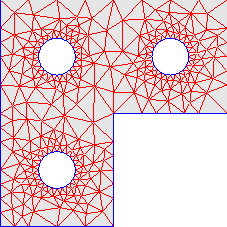 /*
 * Title: lshape.asy
 * Creator: Study and implementation in C of the Finite Element Method in dimension 2, mesh.c
 * CreationDate: Fri May 31 14:02:54 2019
*/
unitsize(1.0cm);
pen y = yellow+linewidth(0.734pt);
pen r = red+linewidth(0.734pt);
pen b = orange+linewidth(0.734pt);
pen g = green+linewidth(0.734pt);
filldraw((0.5653734982380466,1.057219664474634)--(0.675,1)--(0.6860741064560528,1.084116189658319)--cycle,fillpen=lightgrey,drawpen=red+linewidth(0.11pt));
filldraw((0.6860741064560527,0.9158838103416808)--(0.605013139418122,0.8363910853878153)--(0.7185417437700574,0.8375000000000001)--cycle,fillpen=lightgrey,drawpen=red+linewidth(0.11pt));
filldraw((1.1625,3.281458256229942)--(1.229809703885628,3.229809703885628)--(1.260264198118876,3.33918290663069)--cycle,fillpen=lightgrey,drawpen=red+linewidth(0.11pt));
filldraw((0.6522122405535034,0.7331330660879688)--(0.770190296114372,0.7701902961143722)--(0.7185417437700574,0.8375000000000001)--cycle,fillpen=lightgrey,drawpen=red+linewidth(0.11pt));
filldraw((0.7397358018811233,0.6608170933693098)--(0.770190296114372,0.7701902961143722)--(0.6522122405535034,0.7331330660879688)--cycle,fillpen=lightgrey,drawpen=red+linewidth(0.11pt));
filldraw((0.5257954300756009,1.516384571236583)--(0.2369046338030008,1.569323069144906)--(0.3769329164261655,1.366045983622188)--cycle,fillpen=lightgrey,drawpen=red+linewidth(0.11pt));
filldraw((0.8191357409434876,2.563355052837207)--(0.8374999999999999,2.718541743770058)--(0.7331330660879685,2.652212240553503)--cycle,fillpen=lightgrey,drawpen=red+linewidth(0.11pt));
filldraw((1,1.325)--(0.9441960460488121,1.423873112731061)--(0.9158838103416808,1.313925893543947)--cycle,fillpen=lightgrey,drawpen=red+linewidth(0.11pt));
filldraw((0.9441960460488115,2.576126887268938)--(0.9999999999999999,2.675)--(0.9158838103416808,2.686074106456053)--cycle,fillpen=lightgrey,drawpen=red+linewidth(0.11pt));
filldraw((0.8322404321500783,1.405007423921131)--(0.9158838103416808,1.313925893543947)--(0.9441960460488121,1.423873112731061)--cycle,fillpen=lightgrey,drawpen=red+linewidth(0.11pt));
filldraw((0.8375000000000001,1.281458256229943)--(0.7122865128511637,1.374955516560986)--(0.7701902961143721,1.229809703885628)--cycle,fillpen=lightgrey,drawpen=red+linewidth(0.11pt));
filldraw((0.7701902961143721,1.229809703885628)--(0.6522122405535034,1.266866933912032)--(0.7185417437700574,1.1625)--cycle,fillpen=lightgrey,drawpen=red+linewidth(0.11pt));
filldraw((1.229809703885628,0.7701902961143721)--(1.260264198118876,0.66081709336931)--(1.347787759446496,0.7331330660879688)--cycle,fillpen=lightgrey,drawpen=red+linewidth(0.11pt));
filldraw((1.33918290663069,1.260264198118876)--(1.229809703885628,1.229809703885628)--(1.281458256229943,1.1625)--cycle,fillpen=lightgrey,drawpen=red+linewidth(0.11pt));
filldraw((3.394986860581878,2.836391085387815)--(3.313925893543947,2.91588381034168)--(3.281458256229942,2.8375)--cycle,fillpen=lightgrey,drawpen=red+linewidth(0.11pt));
filldraw((0.6522122405535034,1.266866933912032)--(0.5633550528372073,1.180864259056512)--(0.7185417437700574,1.1625)--cycle,fillpen=lightgrey,drawpen=red+linewidth(0.11pt));
filldraw((1.057951307326811,0.3376048534703753)--(1.289801846961649,0.2896068355067802)--(1.117202449988161,0.4516806786209225)--cycle,fillpen=lightgrey,drawpen=red+linewidth(0.11pt));
filldraw((0.7397358018811233,0.6608170933693098)--(0.8374999999999999,0.7185417437700575)--(0.770190296114372,0.7701902961143722)--cycle,fillpen=lightgrey,drawpen=red+linewidth(0.11pt));
filldraw((0.8191357409434876,2.563355052837207)--(0.9872268758626156,2.429058204559437)--(0.9441960460488115,2.576126887268938)--cycle,fillpen=lightgrey,drawpen=red+linewidth(0.11pt));
filldraw((1.084116189658319,0.6860741064560527)--(0.9999999999999999,0.675)--(1.057219664474633,0.5653734982380471)--cycle,fillpen=lightgrey,drawpen=red+linewidth(0.11pt));
filldraw((0.9999999999999999,0.675)--(0.9383105693981931,0.5314222537946516)--(1.057219664474633,0.5653734982380471)--cycle,fillpen=lightgrey,drawpen=red+linewidth(0.11pt));
filldraw((0.8322404321500783,1.405007423921131)--(0.8375000000000001,1.281458256229943)--(0.9158838103416808,1.313925893543947)--cycle,fillpen=lightgrey,drawpen=red+linewidth(0.11pt));
filldraw((1.084116189658319,2.686074106456053)--(1.057219664474634,2.565373498238047)--(1.180864259056512,2.563355052837207)--cycle,fillpen=lightgrey,drawpen=red+linewidth(0.11pt));
filldraw((0.7189897310627249,1.602626677901577)--(0.8322404321500783,1.405007423921131)--(0.8645672801816522,1.554793353316105)--cycle,fillpen=lightgrey,drawpen=red+linewidth(0.11pt));
filldraw((0.8322404321500783,1.405007423921131)--(0.7189897310627249,1.602626677901577)--(0.7122865128511637,1.374955516560986)--cycle,fillpen=lightgrey,drawpen=red+linewidth(0.11pt));
filldraw((0.5784958686381241,0.9445079283628034)--(0.6860741064560527,0.9158838103416808)--(0.675,1)--cycle,fillpen=lightgrey,drawpen=red+linewidth(0.11pt));
filldraw((2.576126887268938,3.055803953951188)--(2.563355052837207,3.180864259056511)--(2.42905820455944,3.012773124137384)--cycle,fillpen=lightgrey,drawpen=red+linewidth(0.11pt));
filldraw((1.180864259056512,1.436644947162793)--(1.115463814891161,1.654823481266266)--(1.057219664474634,1.434626501761954)--cycle,fillpen=lightgrey,drawpen=red+linewidth(0.11pt));
filldraw((1.1625,1.281458256229943)--(1.229809703885628,1.229809703885628)--(1.266866933912032,1.347787759446497)--cycle,fillpen=lightgrey,drawpen=red+linewidth(0.11pt));
filldraw((1.180864259056512,1.436644947162793)--(1.084116189658319,1.313925893543947)--(1.1625,1.281458256229943)--cycle,fillpen=lightgrey,drawpen=red+linewidth(0.11pt));
filldraw((0.9999999999999999,0.675)--(0.9158838103416808,0.6860741064560527)--(0.9383105693981931,0.5314222537946516)--cycle,fillpen=lightgrey,drawpen=red+linewidth(0.11pt));
filldraw((1.392779321378076,1.1626945219345)--(1.476741775339067,1.272321771057863)--(1.33918290663069,1.260264198118876)--cycle,fillpen=lightgrey,drawpen=red+linewidth(0.11pt));
filldraw((3.419060055367001,3.377217731060724)--(3.347787759446496,3.266866933912032)--(3.500836661002518,3.274409047731615)--cycle,fillpen=lightgrey,drawpen=red+linewidth(0.11pt));
filldraw((0.2145147707718754,3.041304917792905)--(0.2477140668131916,3.383809489200678)--(0,3.25)--cycle,fillpen=lightgrey,drawpen=red+linewidth(0.11pt));
filldraw((1.421504131361876,0.9445079283628031)--(1.548891181561702,0.9613804369565681)--(1.468577746205348,1.061689430601807)--cycle,fillpen=lightgrey,drawpen=red+linewidth(0.11pt));
filldraw((1.057219664474634,1.434626501761954)--(1,1.325)--(1.084116189658319,1.313925893543947)--cycle,fillpen=lightgrey,drawpen=red+linewidth(0.11pt));
filldraw((0.5633550528372073,1.180864259056512)--(0.6860741064560528,1.084116189658319)--(0.7185417437700574,1.1625)--cycle,fillpen=lightgrey,drawpen=red+linewidth(0.11pt));
filldraw((0.675,3)--(0.6860741064560528,3.084116189658319)--(0.5784958686381241,3.055492071637197)--cycle,fillpen=lightgrey,drawpen=red+linewidth(0.11pt));
filldraw((1.33918290663069,2.739735801881123)--(1.412748777913328,2.605315147475638)--(1.436644947162792,2.819135740943488)--cycle,fillpen=lightgrey,drawpen=red+linewidth(0.11pt));
filldraw((0.8322404321500783,1.405007423921131)--(0.9441960460488121,1.423873112731061)--(0.8645672801816522,1.554793353316105)--cycle,fillpen=lightgrey,drawpen=red+linewidth(0.11pt));
filldraw((0.770190296114372,2.770190296114372)--(0.7185417437700574,2.8375)--(0.6608170933693096,2.739735801881123)--cycle,fillpen=lightgrey,drawpen=red+linewidth(0.11pt));
filldraw((0.5872512220866717,2.605315147475638)--(0.7331330660879685,2.652212240553503)--(0.6608170933693096,2.739735801881123)--cycle,fillpen=lightgrey,drawpen=red+linewidth(0.11pt));
filldraw((0.5633550528372069,2.819135740943488)--(0.5789159281596545,2.944563230247948)--(0.4289249504739657,2.999460468300694)--cycle,fillpen=lightgrey,drawpen=red+linewidth(0.11pt));
filldraw((2.915883810341681,2.686074106456053)--(2.836391085387815,2.605013139418122)--(2.944507928362803,2.578495868638125)--cycle,fillpen=lightgrey,drawpen=red+linewidth(0.11pt));
filldraw((0.7701902961143721,3.229809703885628)--(0.6522122405535029,3.266866933912032)--(0.7185417437700574,3.1625)--cycle,fillpen=lightgrey,drawpen=red+linewidth(0.11pt));
filldraw((0.6050131394181212,3.163608914612185)--(0.7185417437700574,3.1625)--(0.6522122405535029,3.266866933912032)--cycle,fillpen=lightgrey,drawpen=red+linewidth(0.11pt));
filldraw((1.1625,3.281458256229942)--(1.260264198118876,3.33918290663069)--(1.1626945219345,3.392779321378076)--cycle,fillpen=lightgrey,drawpen=red+linewidth(0.11pt));
filldraw((1.654823481266265,2.884536185108839)--(1.570941795440564,3.012773124137385)--(1.434626501761953,2.942780335525366)--cycle,fillpen=lightgrey,drawpen=red+linewidth(0.11pt));
filldraw((1.752285933186805,0.6161905107993171)--(1.599906832761763,0.843441701006527)--(1.501389093615873,0.7253384360670785)--cycle,fillpen=lightgrey,drawpen=red+linewidth(0.11pt));
filldraw((0.8375000000000001,3.281458256229943)--(0.8373054780655005,3.392779321378077)--(0.7397358018811234,3.33918290663069)--cycle,fillpen=lightgrey,drawpen=red+linewidth(0.11pt));
filldraw((0.6050131394181212,3.163608914612185)--(0.6860741064560528,3.084116189658319)--(0.7185417437700574,3.1625)--cycle,fillpen=lightgrey,drawpen=red+linewidth(0.11pt));
filldraw((0.9158838103416808,3.313925893543947)--(1,3.325)--(0.9383105693981925,3.468577746205348)--cycle,fillpen=lightgrey,drawpen=red+linewidth(0.11pt));
filldraw((1.266866933912032,1.347787759446497)--(1.229809703885628,1.229809703885628)--(1.33918290663069,1.260264198118876)--cycle,fillpen=lightgrey,drawpen=red+linewidth(0.11pt));
filldraw((0.5176204225519289,0.7340276602282875)--(0.4764264114814241,0.8621635694168048)--(0.3658304808288089,0.7559188097417473)--cycle,fillpen=lightgrey,drawpen=red+linewidth(0.11pt));
filldraw((0.6522122405535034,0.7331330660879688)--(0.7185417437700574,0.8375000000000001)--(0.605013139418122,0.8363910853878153)--cycle,fillpen=lightgrey,drawpen=red+linewidth(0.11pt));
filldraw((0.8375000000000001,1.281458256229943)--(0.8322404321500783,1.405007423921131)--(0.7122865128511637,1.374955516560986)--cycle,fillpen=lightgrey,drawpen=red+linewidth(0.11pt));
filldraw((0.8374999999999999,2.718541743770058)--(0.8191357409434876,2.563355052837207)--(0.9158838103416808,2.686074106456053)--cycle,fillpen=lightgrey,drawpen=red+linewidth(0.11pt));
filldraw((1.180864259056512,2.563355052837207)--(1.1625,2.718541743770058)--(1.084116189658319,2.686074106456053)--cycle,fillpen=lightgrey,drawpen=red+linewidth(0.11pt));
filldraw((0.7701902961143721,1.229809703885628)--(0.7122865128511637,1.374955516560986)--(0.6522122405535034,1.266866933912032)--cycle,fillpen=lightgrey,drawpen=red+linewidth(0.11pt));
filldraw((1.057219664474634,1.434626501761954)--(1.084116189658319,1.313925893543947)--(1.180864259056512,1.436644947162793)--cycle,fillpen=lightgrey,drawpen=red+linewidth(0.11pt));
filldraw((0.7331330660879685,2.652212240553503)--(0.8374999999999999,2.718541743770058)--(0.770190296114372,2.770190296114372)--cycle,fillpen=lightgrey,drawpen=red+linewidth(0.11pt));
filldraw((0.5176204225519289,0.7340276602282875)--(0.6522122405535034,0.7331330660879688)--(0.605013139418122,0.8363910853878153)--cycle,fillpen=lightgrey,drawpen=red+linewidth(0.11pt));
filldraw((2.61619051079932,2.247714066813194)--(2.958695082207094,2.214514770771876)--(2.843441701006529,2.400093167238238)--cycle,fillpen=lightgrey,drawpen=red+linewidth(0.11pt));
filldraw((1.057951307326811,0.3376048534703753)--(0.7188708314175045,0.5072247842049661)--(0.5838254153721218,0.2646632757359921)--cycle,fillpen=lightgrey,drawpen=red+linewidth(0.11pt));
filldraw((0.5784958686381241,0.9445079283628034)--(0.675,1)--(0.5653734982380466,1.057219664474634)--cycle,fillpen=lightgrey,drawpen=red+linewidth(0.11pt));
filldraw((0.7397358018811233,0.6608170933693098)--(0.7188708314175045,0.5072247842049661)--(0.8373054780655003,0.6072206786219242)--cycle,fillpen=lightgrey,drawpen=red+linewidth(0.11pt));
filldraw((2.542729152091451,2.694301360395627)--(2.410307528021652,2.631987874058638)--(2.541819950304967,2.567777751134535)--cycle,fillpen=lightgrey,drawpen=red+linewidth(0.11pt));
filldraw((1.347787759446497,3.266866933912032)--(1.229809703885628,3.229809703885628)--(1.281458256229943,3.1625)--cycle,fillpen=lightgrey,drawpen=red+linewidth(0.11pt));
filldraw((1.115463814891161,1.654823481266266)--(1.180864259056512,1.436644947162793)--(1.381384877592351,1.544675370574767)--cycle,fillpen=lightgrey,drawpen=red+linewidth(0.11pt));
filldraw((1.260264198118876,3.33918290663069)--(1.229809703885628,3.229809703885628)--(1.347787759446497,3.266866933912032)--cycle,fillpen=lightgrey,drawpen=red+linewidth(0.11pt));
filldraw((1.266866933912032,2.652212240553503)--(1.1625,2.718541743770058)--(1.180864259056512,2.563355052837207)--cycle,fillpen=lightgrey,drawpen=red+linewidth(0.11pt));
filldraw((4,2.75)--(3.773764268955688,2.988648627618749)--(3.752285933186804,2.616190510799317)--cycle,fillpen=lightgrey,drawpen=red+linewidth(0.11pt));
filldraw((1.057219664474634,1.434626501761954)--(0.9441960460488121,1.423873112731061)--(1,1.325)--cycle,fillpen=lightgrey,drawpen=red+linewidth(0.11pt));
filldraw((1.347787759446497,3.266866933912032)--(1.281458256229943,3.1625)--(1.436644947162793,3.180864259056512)--cycle,fillpen=lightgrey,drawpen=red+linewidth(0.11pt));
filldraw((1.281458256229943,1.1625)--(1.392779321378076,1.1626945219345)--(1.33918290663069,1.260264198118876)--cycle,fillpen=lightgrey,drawpen=red+linewidth(0.11pt));
filldraw((0.6860741064560527,0.9158838103416808)--(0.5784958686381241,0.9445079283628034)--(0.605013139418122,0.8363910853878153)--cycle,fillpen=lightgrey,drawpen=red+linewidth(0.11pt));
filldraw((3.084116189658319,2.686074106456053)--(3.180864259056512,2.563355052837207)--(3.1625,2.718541743770058)--cycle,fillpen=lightgrey,drawpen=red+linewidth(0.11pt));
filldraw((1.281458256229942,0.8374999999999999)--(1.229809703885628,0.7701902961143721)--(1.347787759446496,0.7331330660879688)--cycle,fillpen=lightgrey,drawpen=red+linewidth(0.11pt));
filldraw((1.266866933912032,1.347787759446497)--(1.33918290663069,1.260264198118876)--(1.41274877791333,1.394684852524362)--cycle,fillpen=lightgrey,drawpen=red+linewidth(0.11pt));
filldraw((1.281458256229942,0.8374999999999999)--(1.347787759446496,0.7331330660879688)--(1.394986860581878,0.8363910853878149)--cycle,fillpen=lightgrey,drawpen=red+linewidth(0.11pt));
filldraw((1.1625,0.7185417437700574)--(1.260264198118876,0.66081709336931)--(1.229809703885628,0.7701902961143721)--cycle,fillpen=lightgrey,drawpen=red+linewidth(0.11pt));
filldraw((1.394986860581878,0.8363910853878149)--(1.313925893543947,0.9158838103416804)--(1.281458256229942,0.8374999999999999)--cycle,fillpen=lightgrey,drawpen=red+linewidth(0.11pt));
filldraw((1.229809703885628,2.770190296114372)--(1.1625,2.718541743770058)--(1.266866933912032,2.652212240553503)--cycle,fillpen=lightgrey,drawpen=red+linewidth(0.11pt));
filldraw((1.1625,1.281458256229943)--(1.266866933912032,1.347787759446497)--(1.180864259056512,1.436644947162793)--cycle,fillpen=lightgrey,drawpen=red+linewidth(0.11pt));
filldraw((1.266866933912032,2.652212240553503)--(1.33918290663069,2.739735801881123)--(1.229809703885628,2.770190296114372)--cycle,fillpen=lightgrey,drawpen=red+linewidth(0.11pt));
filldraw((1.325,1)--(1.468577746205348,1.061689430601807)--(1.313925893543947,1.084116189658319)--cycle,fillpen=lightgrey,drawpen=red+linewidth(0.11pt));
filldraw((1.325,3)--(1.423873112731061,3.055803953951188)--(1.313925893543947,3.084116189658319)--cycle,fillpen=lightgrey,drawpen=red+linewidth(0.11pt));
filldraw((1.313925893543947,2.91588381034168)--(1.281458256229942,2.8375)--(1.436644947162792,2.819135740943488)--cycle,fillpen=lightgrey,drawpen=red+linewidth(0.11pt));
filldraw((0.2361128696366027,0.8377280401617706)--(0.4282401851304221,0.9841342836253428)--(0.3451765187337346,1.115463814891161)--cycle,fillpen=lightgrey,drawpen=red+linewidth(0.11pt));
filldraw((1.057219664474634,2.565373498238047)--(1.084116189658319,2.686074106456053)--(0.9999999999999999,2.675)--cycle,fillpen=lightgrey,drawpen=red+linewidth(0.11pt));
filldraw((0.5653734982380466,1.057219664474634)--(0.5633550528372073,1.180864259056512)--(0.4350221284657018,1.212361658234659)--cycle,fillpen=lightgrey,drawpen=red+linewidth(0.11pt));
filldraw((2.565373498238048,2.942780335525366)--(2.686074106456053,2.915883810341681)--(2.675,3)--cycle,fillpen=lightgrey,drawpen=red+linewidth(0.11pt));
filldraw((1.1625,3.281458256229942)--(1.1626945219345,3.392779321378076)--(1.084116189658319,3.313925893543947)--cycle,fillpen=lightgrey,drawpen=red+linewidth(0.11pt));
filldraw((2.8375,2.718541743770058)--(2.770190296114372,2.770190296114372)--(2.733133066087968,2.652212240553503)--cycle,fillpen=lightgrey,drawpen=red+linewidth(0.11pt));
filldraw((2.836391085387815,2.605013139418122)--(2.915883810341681,2.686074106456053)--(2.8375,2.718541743770058)--cycle,fillpen=lightgrey,drawpen=red+linewidth(0.11pt));
filldraw((2.733133066087968,2.652212240553503)--(2.836391085387815,2.605013139418122)--(2.8375,2.718541743770058)--cycle,fillpen=lightgrey,drawpen=red+linewidth(0.11pt));
filldraw((2.915883810341681,2.686074106456053)--(2.944507928362803,2.578495868638125)--(3,2.675)--cycle,fillpen=lightgrey,drawpen=red+linewidth(0.11pt));
filldraw((3.167759567849922,3.40500742392113)--(3.1625,3.281458256229942)--(3.287713487148836,3.374955516560985)--cycle,fillpen=lightgrey,drawpen=red+linewidth(0.11pt));
filldraw((3.421504131361876,2.944507928362803)--(3.548891181561702,2.961380436956568)--(3.468577746205348,3.061689430601807)--cycle,fillpen=lightgrey,drawpen=red+linewidth(0.11pt));
filldraw((0.6522122405535029,3.266866933912032)--(0.7701902961143721,3.229809703885628)--(0.7397358018811234,3.33918290663069)--cycle,fillpen=lightgrey,drawpen=red+linewidth(0.11pt));
filldraw((3.180864259056512,2.563355052837207)--(3.055436769752053,2.578915928159653)--(3.000539531699304,2.428924950473967)--cycle,fillpen=lightgrey,drawpen=red+linewidth(0.11pt));
filldraw((2.576126887268938,3.055803953951188)--(2.675,3)--(2.686074106456053,3.084116189658319)--cycle,fillpen=lightgrey,drawpen=red+linewidth(0.11pt));
filldraw((0.5789159281596545,2.944563230247948)--(0.675,3)--(0.5784958686381241,3.055492071637197)--cycle,fillpen=lightgrey,drawpen=red+linewidth(0.11pt));
filldraw((3,2.675)--(2.944507928362803,2.578495868638125)--(3.055436769752053,2.578915928159653)--cycle,fillpen=lightgrey,drawpen=red+linewidth(0.11pt));
filldraw((3.1625,2.718541743770058)--(3.260264198118876,2.66081709336931)--(3.229809703885628,2.770190296114372)--cycle,fillpen=lightgrey,drawpen=red+linewidth(0.11pt));
filldraw((3.313925893543947,3.084116189658319)--(3.325,3)--(3.468577746205348,3.061689430601807)--cycle,fillpen=lightgrey,drawpen=red+linewidth(0.11pt));
filldraw((2.66081709336931,2.739735801881123)--(2.770190296114372,2.770190296114372)--(2.718541743770057,2.8375)--cycle,fillpen=lightgrey,drawpen=red+linewidth(0.11pt));
filldraw((2.563355052837207,2.819135740943489)--(2.718541743770057,2.8375)--(2.686074106456053,2.915883810341681)--cycle,fillpen=lightgrey,drawpen=red+linewidth(0.11pt));
filldraw((3.347787759446496,2.733133066087969)--(3.281458256229942,2.8375)--(3.229809703885628,2.770190296114372)--cycle,fillpen=lightgrey,drawpen=red+linewidth(0.11pt));
filldraw((2.770190296114372,2.770190296114372)--(2.66081709336931,2.739735801881123)--(2.733133066087968,2.652212240553503)--cycle,fillpen=lightgrey,drawpen=red+linewidth(0.11pt));
filldraw((1.129857302082408,1.958218175925765)--(0.9452889712486718,1.716992048662768)--(1.115463814891161,1.654823481266266)--cycle,fillpen=lightgrey,drawpen=red+linewidth(0.11pt));
filldraw((3.287713487148836,3.374955516560985)--(3.229809703885628,3.229809703885628)--(3.347787759446496,3.266866933912032)--cycle,fillpen=lightgrey,drawpen=red+linewidth(0.11pt));
filldraw((1.434626501761953,2.942780335525366)--(1.325,3)--(1.313925893543947,2.91588381034168)--cycle,fillpen=lightgrey,drawpen=red+linewidth(0.11pt));
filldraw((1.084116189658319,0.6860741064560527)--(1.180864259056512,0.5633550528372069)--(1.1625,0.7185417437700574)--cycle,fillpen=lightgrey,drawpen=red+linewidth(0.11pt));
filldraw((1.544675370574767,3.381384877592351)--(1.570941795440564,3.012773124137385)--(1.840211354987698,3.097353743452984)--cycle,fillpen=lightgrey,drawpen=red+linewidth(0.11pt));
filldraw((1.313925893543947,2.91588381034168)--(1.436644947162792,2.819135740943488)--(1.434626501761953,2.942780335525366)--cycle,fillpen=lightgrey,drawpen=red+linewidth(0.11pt));
filldraw((2.576126887268938,3.055803953951188)--(2.565373498238048,2.942780335525366)--(2.675,3)--cycle,fillpen=lightgrey,drawpen=red+linewidth(0.11pt));
filldraw((1.423873112731061,3.055803953951188)--(1.434626501761953,2.942780335525366)--(1.570941795440564,3.012773124137385)--cycle,fillpen=lightgrey,drawpen=red+linewidth(0.11pt));
filldraw((2.686074106456053,2.915883810341681)--(2.565373498238048,2.942780335525366)--(2.563355052837207,2.819135740943489)--cycle,fillpen=lightgrey,drawpen=red+linewidth(0.11pt));
filldraw((2.652212240553502,3.266866933912032)--(2.718541743770057,3.1625)--(2.770190296114372,3.229809703885628)--cycle,fillpen=lightgrey,drawpen=red+linewidth(0.11pt));
filldraw((1.436644947162793,3.180864259056512)--(1.281458256229943,3.1625)--(1.313925893543947,3.084116189658319)--cycle,fillpen=lightgrey,drawpen=red+linewidth(0.11pt));
filldraw((0.7397358018811233,0.6608170933693098)--(0.8373054780655003,0.6072206786219242)--(0.8374999999999999,0.7185417437700575)--cycle,fillpen=lightgrey,drawpen=red+linewidth(0.11pt));
filldraw((0.5257954300756009,1.516384571236583)--(0.7122865128511637,1.374955516560986)--(0.7189897310627249,1.602626677901577)--cycle,fillpen=lightgrey,drawpen=red+linewidth(0.11pt));
filldraw((0.9383105693981931,0.5314222537946516)--(1.057951307326811,0.3376048534703753)--(1.117202449988161,0.4516806786209225)--cycle,fillpen=lightgrey,drawpen=red+linewidth(0.11pt));
filldraw((2.652212240553502,3.266866933912032)--(2.563355052837207,3.180864259056511)--(2.718541743770057,3.1625)--cycle,fillpen=lightgrey,drawpen=red+linewidth(0.11pt));
filldraw((2.837305478065501,3.392779321378077)--(2.739735801881123,3.33918290663069)--(2.8375,3.281458256229943)--cycle,fillpen=lightgrey,drawpen=red+linewidth(0.11pt));
filldraw((2.718541743770057,3.1625)--(2.563355052837207,3.180864259056511)--(2.686074106456053,3.084116189658319)--cycle,fillpen=lightgrey,drawpen=red+linewidth(0.11pt));
filldraw((2.938310569398193,3.468577746205348)--(2.915883810341681,3.313925893543947)--(3,3.325)--cycle,fillpen=lightgrey,drawpen=red+linewidth(0.11pt));
filldraw((0.7397358018811234,3.33918290663069)--(0.7701902961143721,3.229809703885628)--(0.8375000000000001,3.281458256229943)--cycle,fillpen=lightgrey,drawpen=red+linewidth(0.11pt));
filldraw((1.381384877592351,2.455324629425234)--(1.266866933912032,2.652212240553503)--(1.180864259056512,2.563355052837207)--cycle,fillpen=lightgrey,drawpen=red+linewidth(0.11pt));
filldraw((3.167759567849922,3.40500742392113)--(3.036107363845457,3.54885749050104)--(3.055803953951188,3.423873112731061)--cycle,fillpen=lightgrey,drawpen=red+linewidth(0.11pt));
filldraw((2.605315147475636,3.412748777913333)--(2.652212240553502,3.266866933912032)--(2.739735801881123,3.33918290663069)--cycle,fillpen=lightgrey,drawpen=red+linewidth(0.11pt));
filldraw((0.6860741064560528,3.084116189658319)--(0.6050131394181212,3.163608914612185)--(0.5784958686381241,3.055492071637197)--cycle,fillpen=lightgrey,drawpen=red+linewidth(0.11pt));
filldraw((3.394986860581878,2.836391085387815)--(3.281458256229942,2.8375)--(3.347787759446496,2.733133066087969)--cycle,fillpen=lightgrey,drawpen=red+linewidth(0.11pt));
filldraw((2.739735801881123,3.33918290663069)--(2.770190296114372,3.229809703885628)--(2.8375,3.281458256229943)--cycle,fillpen=lightgrey,drawpen=red+linewidth(0.11pt));
filldraw((3.084116189658319,3.313925893543947)--(3.1625,3.281458256229942)--(3.167759567849922,3.40500742392113)--cycle,fillpen=lightgrey,drawpen=red+linewidth(0.11pt));
filldraw((0.5653734982380466,1.057219664474634)--(0.6860741064560528,1.084116189658319)--(0.5633550528372073,1.180864259056512)--cycle,fillpen=lightgrey,drawpen=red+linewidth(0.11pt));
filldraw((3.313925893543947,2.91588381034168)--(3.394986860581878,2.836391085387815)--(3.421504131361876,2.944507928362803)--cycle,fillpen=lightgrey,drawpen=red+linewidth(0.11pt));
filldraw((2.727678228942137,3.476741775339067)--(2.739735801881123,3.33918290663069)--(2.837305478065501,3.392779321378077)--cycle,fillpen=lightgrey,drawpen=red+linewidth(0.11pt));
filldraw((0.9441960460488115,2.576126887268938)--(1.057219664474634,2.565373498238047)--(0.9999999999999999,2.675)--cycle,fillpen=lightgrey,drawpen=red+linewidth(0.11pt));
filldraw((3.229809703885628,3.229809703885628)--(3.281458256229943,3.1625)--(3.347787759446496,3.266866933912032)--cycle,fillpen=lightgrey,drawpen=red+linewidth(0.11pt));
filldraw((1.313925893543947,0.9158838103416804)--(1.394986860581878,0.8363910853878149)--(1.421504131361876,0.9445079283628031)--cycle,fillpen=lightgrey,drawpen=red+linewidth(0.11pt));
filldraw((3.347787759446496,3.266866933912032)--(3.281458256229943,3.1625)--(3.394986860581879,3.163608914612185)--cycle,fillpen=lightgrey,drawpen=red+linewidth(0.11pt));
filldraw((0.5176204225519289,0.7340276602282875)--(0.605013139418122,0.8363910853878153)--(0.4764264114814241,0.8621635694168048)--cycle,fillpen=lightgrey,drawpen=red+linewidth(0.11pt));
filldraw((1.266866933912032,2.652212240553503)--(1.412748777913328,2.605315147475638)--(1.33918290663069,2.739735801881123)--cycle,fillpen=lightgrey,drawpen=red+linewidth(0.11pt));
filldraw((1.229809703885628,2.770190296114372)--(1.33918290663069,2.739735801881123)--(1.281458256229942,2.8375)--cycle,fillpen=lightgrey,drawpen=red+linewidth(0.11pt));
filldraw((2.652212240553502,3.266866933912032)--(2.770190296114372,3.229809703885628)--(2.739735801881123,3.33918290663069)--cycle,fillpen=lightgrey,drawpen=red+linewidth(0.11pt));
filldraw((0.8373054780655003,0.6072206786219242)--(0.9158838103416808,0.6860741064560527)--(0.8374999999999999,0.7185417437700575)--cycle,fillpen=lightgrey,drawpen=red+linewidth(0.11pt));
filldraw((1.544675370574767,3.381384877592351)--(1.347787759446497,3.266866933912032)--(1.436644947162793,3.180864259056512)--cycle,fillpen=lightgrey,drawpen=red+linewidth(0.11pt));
filldraw((1.057951307326809,3.662395146529628)--(1.163307434511399,3.548171222054827)--(1.354451214537053,3.695859233895599)--cycle,fillpen=lightgrey,drawpen=red+linewidth(0.11pt));
filldraw((1.66166126420294,1.446945242708814)--(1.476741775339067,1.272321771057863)--(1.643787199623605,1.119666306325107)--cycle,fillpen=lightgrey,drawpen=red+linewidth(0.11pt));
filldraw((1.325,3)--(1.434626501761953,2.942780335525366)--(1.423873112731061,3.055803953951188)--cycle,fillpen=lightgrey,drawpen=red+linewidth(0.11pt));
filldraw((0.9441960460488121,1.423873112731061)--(0.9900347634540211,1.541429460789398)--(0.8645672801816522,1.554793353316105)--cycle,fillpen=lightgrey,drawpen=red+linewidth(0.11pt));
filldraw((1.392779321378076,1.1626945219345)--(1.281458256229943,1.1625)--(1.313925893543947,1.084116189658319)--cycle,fillpen=lightgrey,drawpen=red+linewidth(0.11pt));
filldraw((0.6860741064560527,2.915883810341681)--(0.5633550528372069,2.819135740943488)--(0.7185417437700574,2.8375)--cycle,fillpen=lightgrey,drawpen=red+linewidth(0.11pt));
filldraw((0.6608170933693096,2.739735801881123)--(0.5633550528372069,2.819135740943488)--(0.5872512220866717,2.605315147475638)--cycle,fillpen=lightgrey,drawpen=red+linewidth(0.11pt));
filldraw((0.8373054780655005,3.392779321378077)--(0.8375000000000001,3.281458256229943)--(0.9158838103416808,3.313925893543947)--cycle,fillpen=lightgrey,drawpen=red+linewidth(0.11pt));
filldraw((0.25,3.775212376668438)--(0.5838254153721271,3.735336724264009)--(0.5,4)--cycle,fillpen=lightgrey,drawpen=red+linewidth(0.11pt));
filldraw((0.6050131394181212,3.163608914612185)--(0.4986109063841245,3.274661563932923)--(0.4000931672382362,3.156558298993471)--cycle,fillpen=lightgrey,drawpen=red+linewidth(0.11pt));
filldraw((0.6860741064560527,2.915883810341681)--(0.675,3)--(0.5789159281596545,2.944563230247948)--cycle,fillpen=lightgrey,drawpen=red+linewidth(0.11pt));
filldraw((0.3834547508488458,2.690784845610567)--(0.4289249504739657,2.999460468300694)--(0.159371640851609,2.75)--cycle,fillpen=lightgrey,drawpen=red+linewidth(0.11pt));
filldraw((0.770190296114372,2.770190296114372)--(0.6608170933693096,2.739735801881123)--(0.7331330660879685,2.652212240553503)--cycle,fillpen=lightgrey,drawpen=red+linewidth(0.11pt));
filldraw((1.057219664474634,3.434626501761954)--(1,3.325)--(1.084116189658319,3.313925893543947)--cycle,fillpen=lightgrey,drawpen=red+linewidth(0.11pt));
filldraw((0.8373054780655005,3.392779321378077)--(0.9383105693981925,3.468577746205348)--(0.7188708314175049,3.492775215795032)--cycle,fillpen=lightgrey,drawpen=red+linewidth(0.11pt));
filldraw((1.266866933912032,2.652212240553503)--(1.381384877592351,2.455324629425234)--(1.412748777913328,2.605315147475638)--cycle,fillpen=lightgrey,drawpen=red+linewidth(0.11pt));
filldraw((1.436644947162792,2.819135740943488)--(1.281458256229942,2.8375)--(1.33918290663069,2.739735801881123)--cycle,fillpen=lightgrey,drawpen=red+linewidth(0.11pt));
filldraw((0.9158838103416808,2.686074106456053)--(0.8191357409434876,2.563355052837207)--(0.9441960460488115,2.576126887268938)--cycle,fillpen=lightgrey,drawpen=red+linewidth(0.11pt));
filldraw((1.057219664474634,2.565373498238047)--(0.9872268758626156,2.429058204559437)--(1.11546381489116,2.345176518733735)--cycle,fillpen=lightgrey,drawpen=red+linewidth(0.11pt));
filldraw((1.1625,0.7185417437700574)--(1.180864259056512,0.5633550528372069)--(1.260264198118876,0.66081709336931)--cycle,fillpen=lightgrey,drawpen=red+linewidth(0.11pt));
filldraw((1.305698639604374,0.5427291520914516)--(1.432222248865466,0.5418199503049669)--(1.347787759446496,0.7331330660879688)--cycle,fillpen=lightgrey,drawpen=red+linewidth(0.11pt));
filldraw((1.394986860581878,0.8363910853878149)--(1.501389093615873,0.7253384360670785)--(1.599906832761763,0.843441701006527)--cycle,fillpen=lightgrey,drawpen=red+linewidth(0.11pt));
filldraw((1.394986860581878,0.8363910853878149)--(1.548891181561702,0.9613804369565681)--(1.421504131361876,0.9445079283628031)--cycle,fillpen=lightgrey,drawpen=red+linewidth(0.11pt));
filldraw((1.421504131361876,0.9445079283628031)--(1.325,1)--(1.313925893543947,0.9158838103416804)--cycle,fillpen=lightgrey,drawpen=red+linewidth(0.11pt));
filldraw((1.468577746205348,1.061689430601807)--(1.476741775339067,1.272321771057863)--(1.392779321378076,1.1626945219345)--cycle,fillpen=lightgrey,drawpen=red+linewidth(0.11pt));
filldraw((2.345176518733736,2.884536185108843)--(2.565373498238048,2.942780335525366)--(2.42905820455944,3.012773124137384)--cycle,fillpen=lightgrey,drawpen=red+linewidth(0.11pt));
filldraw((1.436644947162793,3.180864259056512)--(1.313925893543947,3.084116189658319)--(1.423873112731061,3.055803953951188)--cycle,fillpen=lightgrey,drawpen=red+linewidth(0.11pt));
filldraw((2.718541743770057,2.8375)--(2.563355052837207,2.819135740943489)--(2.66081709336931,2.739735801881123)--cycle,fillpen=lightgrey,drawpen=red+linewidth(0.11pt));
filldraw((2.733133066087968,2.652212240553503)--(2.542729152091451,2.694301360395627)--(2.541819950304967,2.567777751134535)--cycle,fillpen=lightgrey,drawpen=red+linewidth(0.11pt));
filldraw((2.836391085387815,2.605013139418122)--(2.725338436067079,2.498610906384127)--(2.843441701006529,2.400093167238238)--cycle,fillpen=lightgrey,drawpen=red+linewidth(0.11pt));
filldraw((3.084116189658319,2.686074106456053)--(3,2.675)--(3.055436769752053,2.578915928159653)--cycle,fillpen=lightgrey,drawpen=red+linewidth(0.11pt));
filldraw((3.180864259056512,2.563355052837207)--(3.207903754229643,2.338925264244391)--(3.305698639604374,2.542729152091451)--cycle,fillpen=lightgrey,drawpen=red+linewidth(0.11pt));
filldraw((3.229809703885628,2.770190296114372)--(3.260264198118876,2.66081709336931)--(3.347787759446496,2.733133066087969)--cycle,fillpen=lightgrey,drawpen=red+linewidth(0.11pt));
filldraw((2.686074106456053,3.084116189658319)--(2.563355052837207,3.180864259056511)--(2.576126887268938,3.055803953951188)--cycle,fillpen=lightgrey,drawpen=red+linewidth(0.11pt));
filldraw((2.42905820455944,3.012773124137384)--(2.159788645012315,3.097353743452989)--(2.345176518733736,2.884536185108843)--cycle,fillpen=lightgrey,drawpen=red+linewidth(0.11pt));
filldraw((3.1625,2.718541743770058)--(3.180864259056512,2.563355052837207)--(3.260264198118876,2.66081709336931)--cycle,fillpen=lightgrey,drawpen=red+linewidth(0.11pt));
filldraw((3.347787759446496,2.733133066087969)--(3.305698639604374,2.542729152091451)--(3.432222248865466,2.541819950304967)--cycle,fillpen=lightgrey,drawpen=red+linewidth(0.11pt));
filldraw((3.394986860581878,2.836391085387815)--(3.501389093615873,2.725338436067079)--(3.599906832761762,2.843441701006527)--cycle,fillpen=lightgrey,drawpen=red+linewidth(0.11pt));
filldraw((3.394986860581878,2.836391085387815)--(3.548891181561702,2.961380436956568)--(3.421504131361876,2.944507928362803)--cycle,fillpen=lightgrey,drawpen=red+linewidth(0.11pt));
filldraw((3.055803953951188,3.423873112731061)--(3.036107363845457,3.54885749050104)--(2.938310569398193,3.468577746205348)--cycle,fillpen=lightgrey,drawpen=red+linewidth(0.11pt));
filldraw((3.1625,3.281458256229942)--(3.229809703885628,3.229809703885628)--(3.287713487148836,3.374955516560985)--cycle,fillpen=lightgrey,drawpen=red+linewidth(0.11pt));
filldraw((3.421504131361876,2.944507928362803)--(3.325,3)--(3.313925893543947,2.91588381034168)--cycle,fillpen=lightgrey,drawpen=red+linewidth(0.11pt));
filldraw((3,4)--(2.978899420020915,3.771295018876211)--(3.364794499920095,3.767793346802261)--cycle,fillpen=lightgrey,drawpen=red+linewidth(0.11pt));
filldraw((2.837305478065501,3.392779321378077)--(2.8375,3.281458256229943)--(2.915883810341681,3.313925893543947)--cycle,fillpen=lightgrey,drawpen=red+linewidth(0.11pt));
filldraw((2.55305475729119,3.661661264202943)--(2.727678228942137,3.476741775339067)--(2.888157522065267,3.629382100383964)--cycle,fillpen=lightgrey,drawpen=red+linewidth(0.11pt));
filldraw((1.347787759446497,3.266866933912032)--(1.544675370574767,3.381384877592351)--(1.394684852524362,3.41274877791333)--cycle,fillpen=lightgrey,drawpen=red+linewidth(0.11pt));
filldraw((1,3.325)--(1.057219664474634,3.434626501761954)--(0.9383105693981925,3.468577746205348)--cycle,fillpen=lightgrey,drawpen=red+linewidth(0.11pt));
filldraw((3.055803953951188,3.423873112731061)--(3.084116189658319,3.313925893543947)--(3.167759567849922,3.40500742392113)--cycle,fillpen=lightgrey,drawpen=red+linewidth(0.11pt));
filldraw((2.938310569398193,3.468577746205348)--(2.727678228942137,3.476741775339067)--(2.837305478065501,3.392779321378077)--cycle,fillpen=lightgrey,drawpen=red+linewidth(0.11pt));
filldraw((0.7397358018811233,0.6608170933693098)--(0.5677777511345332,0.5418199503049663)--(0.7188708314175045,0.5072247842049661)--cycle,fillpen=lightgrey,drawpen=red+linewidth(0.11pt));
filldraw((0.9383105693981931,0.5314222537946516)--(0.9158838103416808,0.6860741064560527)--(0.8373054780655003,0.6072206786219242)--cycle,fillpen=lightgrey,drawpen=red+linewidth(0.11pt));
filldraw((0.4282401851304221,0.9841342836253428)--(0.5653734982380466,1.057219664474634)--(0.3451765187337346,1.115463814891161)--cycle,fillpen=lightgrey,drawpen=red+linewidth(0.11pt));
filldraw((0.5653734982380466,1.057219664474634)--(0.4282401851304221,0.9841342836253428)--(0.5784958686381241,0.9445079283628034)--cycle,fillpen=lightgrey,drawpen=red+linewidth(0.11pt));
filldraw((0.8373054780655003,0.6072206786219242)--(0.7188708314175045,0.5072247842049661)--(0.9383105693981931,0.5314222537946516)--cycle,fillpen=lightgrey,drawpen=red+linewidth(0.11pt));
filldraw((1.180864259056512,0.5633550528372069)--(1.084116189658319,0.6860741064560527)--(1.057219664474633,0.5653734982380471)--cycle,fillpen=lightgrey,drawpen=red+linewidth(0.11pt));
filldraw((1.313925893543947,1.084116189658319)--(1.468577746205348,1.061689430601807)--(1.392779321378076,1.1626945219345)--cycle,fillpen=lightgrey,drawpen=red+linewidth(0.11pt));
filldraw((1.381384877592351,1.544675370574767)--(1.266866933912032,1.347787759446497)--(1.41274877791333,1.394684852524362)--cycle,fillpen=lightgrey,drawpen=red+linewidth(0.11pt));
filldraw((0.7185417437700574,2.8375)--(0.5633550528372069,2.819135740943488)--(0.6608170933693096,2.739735801881123)--cycle,fillpen=lightgrey,drawpen=red+linewidth(0.11pt));
filldraw((0.6186151224076492,2.455324629425234)--(0.7331330660879685,2.652212240553503)--(0.5872512220866717,2.605315147475638)--cycle,fillpen=lightgrey,drawpen=red+linewidth(0.11pt));
filldraw((0.9158838103416808,3.313925893543947)--(0.9383105693981925,3.468577746205348)--(0.8373054780655005,3.392779321378077)--cycle,fillpen=lightgrey,drawpen=red+linewidth(0.11pt));
filldraw((0.5677777511345344,3.458180049695035)--(0.7397358018811234,3.33918290663069)--(0.7188708314175049,3.492775215795032)--cycle,fillpen=lightgrey,drawpen=red+linewidth(0.11pt));
filldraw((0.4000931672382362,3.156558298993471)--(0.5784958686381241,3.055492071637197)--(0.6050131394181212,3.163608914612185)--cycle,fillpen=lightgrey,drawpen=red+linewidth(0.11pt));
filldraw((0.4289249504739657,2.999460468300694)--(0.5789159281596545,2.944563230247948)--(0.5784958686381241,3.055492071637197)--cycle,fillpen=lightgrey,drawpen=red+linewidth(0.11pt));
filldraw((1.1626945219345,3.392779321378076)--(1.057219664474634,3.434626501761954)--(1.084116189658319,3.313925893543947)--cycle,fillpen=lightgrey,drawpen=red+linewidth(0.11pt));
filldraw((0.9383105693981925,3.468577746205348)--(1.057219664474634,3.434626501761954)--(1.057951307326809,3.662395146529628)--cycle,fillpen=lightgrey,drawpen=red+linewidth(0.11pt));
filldraw((1.394986860581878,0.8363910853878149)--(1.599906832761763,0.843441701006527)--(1.548891181561702,0.9613804369565681)--cycle,fillpen=lightgrey,drawpen=red+linewidth(0.11pt));
filldraw((1.468577746205348,1.061689430601807)--(1.325,1)--(1.421504131361876,0.9445079283628031)--cycle,fillpen=lightgrey,drawpen=red+linewidth(0.11pt));
filldraw((2.843441701006529,2.400093167238238)--(2.944507928362803,2.578495868638125)--(2.836391085387815,2.605013139418122)--cycle,fillpen=lightgrey,drawpen=red+linewidth(0.11pt));
filldraw((3.000539531699304,2.428924950473967)--(3.055436769752053,2.578915928159653)--(2.944507928362803,2.578495868638125)--cycle,fillpen=lightgrey,drawpen=red+linewidth(0.11pt));
filldraw((3.394986860581878,2.836391085387815)--(3.599906832761762,2.843441701006527)--(3.548891181561702,2.961380436956568)--cycle,fillpen=lightgrey,drawpen=red+linewidth(0.11pt));
filldraw((3.468577746205348,3.061689430601807)--(3.325,3)--(3.421504131361876,2.944507928362803)--cycle,fillpen=lightgrey,drawpen=red+linewidth(0.11pt));
filldraw((3.394986860581879,3.163608914612185)--(3.281458256229943,3.1625)--(3.313925893543947,3.084116189658319)--cycle,fillpen=lightgrey,drawpen=red+linewidth(0.11pt));
filldraw((3.500836661002518,3.274409047731615)--(3.394986860581879,3.163608914612185)--(3.468577746205348,3.061689430601807)--cycle,fillpen=lightgrey,drawpen=red+linewidth(0.11pt));
filldraw((3.260363936571003,3.520215652977186)--(3.145225422750817,3.612906686975848)--(3.167759567849922,3.40500742392113)--cycle,fillpen=lightgrey,drawpen=red+linewidth(0.11pt));
filldraw((3.084116189658319,3.313925893543947)--(3.055803953951188,3.423873112731061)--(3,3.325)--cycle,fillpen=lightgrey,drawpen=red+linewidth(0.11pt));
filldraw((2.915883810341681,3.313925893543947)--(2.938310569398193,3.468577746205348)--(2.837305478065501,3.392779321378077)--cycle,fillpen=lightgrey,drawpen=red+linewidth(0.11pt));
filldraw((2.45532462942523,3.38138487759235)--(2.652212240553502,3.266866933912032)--(2.605315147475636,3.412748777913333)--cycle,fillpen=lightgrey,drawpen=red+linewidth(0.11pt));
filldraw((1.260264198118876,3.33918290663069)--(1.347787759446497,3.266866933912032)--(1.394684852524362,3.41274877791333)--cycle,fillpen=lightgrey,drawpen=red+linewidth(0.11pt));
filldraw((0.5838254153721271,3.735336724264009)--(1,4)--(0.5,4)--cycle,fillpen=lightgrey,drawpen=red+linewidth(0.11pt));
filldraw((0.5784958686381241,3.055492071637197)--(0.4000931672382362,3.156558298993471)--(0.4289249504739657,2.999460468300694)--cycle,fillpen=lightgrey,drawpen=red+linewidth(0.11pt));
filldraw((0.5633550528372069,2.819135740943488)--(0.6860741064560527,2.915883810341681)--(0.5789159281596545,2.944563230247948)--cycle,fillpen=lightgrey,drawpen=red+linewidth(0.11pt));
filldraw((2.944507928362803,2.578495868638125)--(2.843441701006529,2.400093167238238)--(3.000539531699304,2.428924950473967)--cycle,fillpen=lightgrey,drawpen=red+linewidth(0.11pt));
filldraw((3.180864259056512,2.563355052837207)--(3.084116189658319,2.686074106456053)--(3.055436769752053,2.578915928159653)--cycle,fillpen=lightgrey,drawpen=red+linewidth(0.11pt));
filldraw((3.313925893543947,3.084116189658319)--(3.468577746205348,3.061689430601807)--(3.394986860581879,3.163608914612185)--cycle,fillpen=lightgrey,drawpen=red+linewidth(0.11pt));
filldraw((3.643787199623606,3.119666306325108)--(3.826848113799469,3.171292055290711)--(3.838715293093027,3.375)--cycle,fillpen=lightgrey,drawpen=red+linewidth(0.11pt));
filldraw((3.167759567849922,3.40500742392113)--(3.145225422750817,3.612906686975848)--(3.036107363845457,3.54885749050104)--cycle,fillpen=lightgrey,drawpen=red+linewidth(0.11pt));
filldraw((2.938310569398193,3.468577746205348)--(3,3.325)--(3.055803953951188,3.423873112731061)--cycle,fillpen=lightgrey,drawpen=red+linewidth(0.11pt));
filldraw((1.662958638911239,2.474720345427764)--(1.381384877592351,2.455324629425234)--(1.347908011944326,2.160075759105746)--cycle,fillpen=lightgrey,drawpen=red+linewidth(0.11pt));
filldraw((1.180864259056512,1.436644947162793)--(1.266866933912032,1.347787759446497)--(1.381384877592351,1.544675370574767)--cycle,fillpen=lightgrey,drawpen=red+linewidth(0.11pt));
filldraw((0.7189897310627249,1.602626677901577)--(0.8645672801816522,1.554793353316105)--(0.9452889712486718,1.716992048662768)--cycle,fillpen=lightgrey,drawpen=red+linewidth(0.11pt));
filldraw((0.529405042438941,1.304845663244446)--(0.4350221284657018,1.212361658234659)--(0.5633550528372073,1.180864259056512)--cycle,fillpen=lightgrey,drawpen=red+linewidth(0.11pt));
filldraw((1.180864259056512,2.563355052837207)--(1.057219664474634,2.565373498238047)--(1.11546381489116,2.345176518733735)--cycle,fillpen=lightgrey,drawpen=red+linewidth(0.11pt));
filldraw((1.662958638911239,2.474720345427764)--(1.412748777913328,2.605315147475638)--(1.381384877592351,2.455324629425234)--cycle,fillpen=lightgrey,drawpen=red+linewidth(0.11pt));
filldraw((2.345176518733736,2.884536185108843)--(2.197406527576473,2.677157287163822)--(2.431760506494801,2.776757438592707)--cycle,fillpen=lightgrey,drawpen=red+linewidth(0.11pt));
filldraw((1.434626501761953,2.942780335525366)--(1.436644947162792,2.819135740943488)--(1.654823481266265,2.884536185108839)--cycle,fillpen=lightgrey,drawpen=red+linewidth(0.11pt));
filldraw((2.160598208468512,3.641330665672226)--(2.45532462942523,3.38138487759235)--(2.55305475729119,3.661661264202943)--cycle,fillpen=lightgrey,drawpen=red+linewidth(0.11pt));
filldraw((2.563355052837207,3.180864259056511)--(2.652212240553502,3.266866933912032)--(2.45532462942523,3.38138487759235)--cycle,fillpen=lightgrey,drawpen=red+linewidth(0.11pt));
filldraw((1.436644947162793,3.180864259056512)--(1.423873112731061,3.055803953951188)--(1.570941795440564,3.012773124137385)--cycle,fillpen=lightgrey,drawpen=red+linewidth(0.11pt));
filldraw((1.354451214537053,3.695859233895599)--(1.163307434511399,3.548171222054827)--(1.383588182849393,3.555585885166113)--cycle,fillpen=lightgrey,drawpen=red+linewidth(0.11pt));
filldraw((1,0)--(1.057951307326811,0.3376048534703753)--(0.5838254153721218,0.2646632757359921)--cycle,fillpen=lightgrey,drawpen=red+linewidth(0.11pt));
filldraw((0.7397358018811233,0.6608170933693098)--(0.6522122405535034,0.7331330660879688)--(0.5677777511345332,0.5418199503049663)--cycle,fillpen=lightgrey,drawpen=red+linewidth(0.11pt));
filldraw((0.5633550528372073,1.180864259056512)--(0.6522122405535034,1.266866933912032)--(0.529405042438941,1.304845663244446)--cycle,fillpen=lightgrey,drawpen=red+linewidth(0.11pt));
filldraw((0.3451765187337346,1.115463814891161)--(0.5653734982380466,1.057219664474634)--(0.4350221284657018,1.212361658234659)--cycle,fillpen=lightgrey,drawpen=red+linewidth(0.11pt));
filldraw((0.2180288348520936,2.127643322359623)--(0.4695091167520357,1.901985824402013)--(0.4596688167236202,2.201396354372501)--cycle,fillpen=lightgrey,drawpen=red+linewidth(0.11pt));
filldraw((0.8191357409434876,2.563355052837207)--(0.7331330660879685,2.652212240553503)--(0.6186151224076492,2.455324629425234)--cycle,fillpen=lightgrey,drawpen=red+linewidth(0.11pt));
filldraw((0.6522122405535029,3.266866933912032)--(0.7397358018811234,3.33918290663069)--(0.5677777511345344,3.458180049695035)--cycle,fillpen=lightgrey,drawpen=red+linewidth(0.11pt));
filldraw((0.7397358018811234,3.33918290663069)--(0.8373054780655005,3.392779321378077)--(0.7188708314175049,3.492775215795032)--cycle,fillpen=lightgrey,drawpen=red+linewidth(0.11pt));
filldraw((1.260264198118876,0.66081709336931)--(1.305698639604374,0.5427291520914516)--(1.347787759446496,0.7331330660879688)--cycle,fillpen=lightgrey,drawpen=red+linewidth(0.11pt));
filldraw((1.305698639604374,0.5427291520914516)--(1.260264198118876,0.66081709336931)--(1.180864259056512,0.5633550528372069)--cycle,fillpen=lightgrey,drawpen=red+linewidth(0.11pt));
filldraw((2.66081709336931,2.739735801881123)--(2.542729152091451,2.694301360395627)--(2.733133066087968,2.652212240553503)--cycle,fillpen=lightgrey,drawpen=red+linewidth(0.11pt));
filldraw((2.542729152091451,2.694301360395627)--(2.66081709336931,2.739735801881123)--(2.563355052837207,2.819135740943489)--cycle,fillpen=lightgrey,drawpen=red+linewidth(0.11pt));
filldraw((3.260264198118876,2.66081709336931)--(3.305698639604374,2.542729152091451)--(3.347787759446496,2.733133066087969)--cycle,fillpen=lightgrey,drawpen=red+linewidth(0.11pt));
filldraw((3.305698639604374,2.542729152091451)--(3.260264198118876,2.66081709336931)--(3.180864259056512,2.563355052837207)--cycle,fillpen=lightgrey,drawpen=red+linewidth(0.11pt));
filldraw((1.268650584325086,3.470058557769055)--(1.383588182849393,3.555585885166113)--(1.163307434511399,3.548171222054827)--cycle,fillpen=lightgrey,drawpen=red+linewidth(0.11pt));
filldraw((1.180864259056512,0.5633550528372069)--(1.057219664474633,0.5653734982380471)--(1.117202449988161,0.4516806786209225)--cycle,fillpen=lightgrey,drawpen=red+linewidth(0.11pt));
filldraw((0.4986109063841245,3.274661563932923)--(0.6050131394181212,3.163608914612185)--(0.6522122405535029,3.266866933912032)--cycle,fillpen=lightgrey,drawpen=red+linewidth(0.11pt));
filldraw((0.5677777511345344,3.458180049695035)--(0.5838254153721271,3.735336724264009)--(0.25,3.775212376668438)--cycle,fillpen=lightgrey,drawpen=red+linewidth(0.11pt));
filldraw((1.1626945219345,3.392779321378076)--(1.163307434511399,3.548171222054827)--(1.057219664474634,3.434626501761954)--cycle,fillpen=lightgrey,drawpen=red+linewidth(0.11pt));
filldraw((1.268650584325086,3.470058557769055)--(1.163307434511399,3.548171222054827)--(1.1626945219345,3.392779321378076)--cycle,fillpen=lightgrey,drawpen=red+linewidth(0.11pt));
filldraw((1.501389093615873,0.7253384360670785)--(1.394986860581878,0.8363910853878149)--(1.347787759446496,0.7331330660879688)--cycle,fillpen=lightgrey,drawpen=red+linewidth(0.11pt));
filldraw((1.368022525333823,0.4117546970524455)--(1.54431191503629,0.4056159108824039)--(1.432222248865466,0.5418199503049669)--cycle,fillpen=lightgrey,drawpen=red+linewidth(0.11pt));
filldraw((2.725338436067079,2.498610906384127)--(2.836391085387815,2.605013139418122)--(2.733133066087968,2.652212240553503)--cycle,fillpen=lightgrey,drawpen=red+linewidth(0.11pt));
filldraw((2.362236904634636,2.366747567747389)--(2.61619051079932,2.247714066813194)--(2.541819950304967,2.567777751134535)--cycle,fillpen=lightgrey,drawpen=red+linewidth(0.11pt));
filldraw((3.501389093615873,2.725338436067079)--(3.394986860581878,2.836391085387815)--(3.347787759446496,2.733133066087969)--cycle,fillpen=lightgrey,drawpen=red+linewidth(0.11pt));
filldraw((3.432222248865466,2.541819950304967)--(3.367848527766356,2.387541369971687)--(3.642308167181331,2.363590798779104)--cycle,fillpen=lightgrey,drawpen=red+linewidth(0.11pt));
filldraw((3.500836661002518,3.274409047731615)--(3.347787759446496,3.266866933912032)--(3.394986860581879,3.163608914612185)--cycle,fillpen=lightgrey,drawpen=red+linewidth(0.11pt));
filldraw((3.838715293093027,3.375)--(3.826848113799469,3.171292055290711)--(4,3.25)--cycle,fillpen=lightgrey,drawpen=red+linewidth(0.11pt));
filldraw((3.260363936571003,3.520215652977186)--(3.167759567849922,3.40500742392113)--(3.287713487148836,3.374955516560985)--cycle,fillpen=lightgrey,drawpen=red+linewidth(0.11pt));
filldraw((3.419060055367001,3.377217731060724)--(3.500836661002518,3.274409047731615)--(3.642199792265421,3.470780751769749)--cycle,fillpen=lightgrey,drawpen=red+linewidth(0.11pt));
filldraw((1.41274877791333,1.394684852524362)--(1.33918290663069,1.260264198118876)--(1.476741775339067,1.272321771057863)--cycle,fillpen=lightgrey,drawpen=red+linewidth(0.11pt));
filldraw((1.643787199623605,1.119666306325107)--(1.826848113799467,1.171292055290714)--(1.842028850145873,1.367710409910309)--cycle,fillpen=lightgrey,drawpen=red+linewidth(0.11pt));
filldraw((1.381384877592351,1.544675370574767)--(1.66166126420294,1.446945242708814)--(1.64133066567222,1.839401791531494)--cycle,fillpen=lightgrey,drawpen=red+linewidth(0.11pt));
filldraw((1.11546381489116,2.345176518733735)--(1.381384877592351,2.455324629425234)--(1.180864259056512,2.563355052837207)--cycle,fillpen=lightgrey,drawpen=red+linewidth(0.11pt));
filldraw((0.9900347634540211,1.541429460789398)--(0.9441960460488121,1.423873112731061)--(1.057219664474634,1.434626501761954)--cycle,fillpen=lightgrey,drawpen=red+linewidth(0.11pt));
filldraw((0.8645672801816522,1.554793353316105)--(0.9900347634540211,1.541429460789398)--(0.9452889712486718,1.716992048662768)--cycle,fillpen=lightgrey,drawpen=red+linewidth(0.11pt));
filldraw((0.3769329164261655,1.366045983622188)--(0.4350221284657018,1.212361658234659)--(0.529405042438941,1.304845663244446)--cycle,fillpen=lightgrey,drawpen=red+linewidth(0.11pt));
filldraw((0.4350221284657018,1.212361658234659)--(0.2183261782113703,1.323184217232346)--(0.3451765187337346,1.115463814891161)--cycle,fillpen=lightgrey,drawpen=red+linewidth(0.11pt));
filldraw((0.9872268758626156,2.429058204559437)--(1.057219664474634,2.565373498238047)--(0.9441960460488115,2.576126887268938)--cycle,fillpen=lightgrey,drawpen=red+linewidth(0.11pt));
filldraw((1.129857302082408,1.958218175925765)--(1.11546381489116,2.345176518733735)--(0.9026462565470144,2.159788645012306)--cycle,fillpen=lightgrey,drawpen=red+linewidth(0.11pt));
filldraw((1.941747928912357,2.821748485914683)--(1.662958638911239,2.474720345427764)--(2.005755554855905,2.376420809494059)--cycle,fillpen=lightgrey,drawpen=red+linewidth(0.11pt));
filldraw((1.654823481266265,2.884536185108839)--(1.436644947162792,2.819135740943488)--(1.412748777913328,2.605315147475638)--cycle,fillpen=lightgrey,drawpen=red+linewidth(0.11pt));
filldraw((2.565373498238048,2.942780335525366)--(2.345176518733736,2.884536185108843)--(2.431760506494801,2.776757438592707)--cycle,fillpen=lightgrey,drawpen=red+linewidth(0.11pt));
filldraw((2.42905820455944,3.012773124137384)--(2.565373498238048,2.942780335525366)--(2.576126887268938,3.055803953951188)--cycle,fillpen=lightgrey,drawpen=red+linewidth(0.11pt));
filldraw((1.941747928912357,2.821748485914683)--(1.840211354987698,3.097353743452984)--(1.654823481266265,2.884536185108839)--cycle,fillpen=lightgrey,drawpen=red+linewidth(0.11pt));
filldraw((1.544675370574767,3.381384877592351)--(1.436644947162793,3.180864259056512)--(1.570941795440564,3.012773124137385)--cycle,fillpen=lightgrey,drawpen=red+linewidth(0.11pt));
filldraw((2.605315147475636,3.412748777913333)--(2.739735801881123,3.33918290663069)--(2.727678228942137,3.476741775339067)--cycle,fillpen=lightgrey,drawpen=red+linewidth(0.11pt));
filldraw((2.737933677000151,3.825405699607694)--(2.888157522065267,3.629382100383964)--(2.978899420020915,3.771295018876211)--cycle,fillpen=lightgrey,drawpen=red+linewidth(0.11pt));
filldraw((1.305698639604374,0.5427291520914516)--(1.368022525333823,0.4117546970524455)--(1.432222248865466,0.5418199503049669)--cycle,fillpen=lightgrey,drawpen=red+linewidth(0.11pt));
filldraw((1.163307434511399,3.548171222054827)--(1.057951307326809,3.662395146529628)--(1.057219664474634,3.434626501761954)--cycle,fillpen=lightgrey,drawpen=red+linewidth(0.11pt));
filldraw((0.5784958686381241,0.9445079283628034)--(0.4282401851304221,0.9841342836253428)--(0.4764264114814241,0.8621635694168048)--cycle,fillpen=lightgrey,drawpen=red+linewidth(0.11pt));
filldraw((0.4764264114814241,0.8621635694168048)--(0.2361128696366027,0.8377280401617706)--(0.3658304808288089,0.7559188097417473)--cycle,fillpen=lightgrey,drawpen=red+linewidth(0.11pt));
filldraw((0.7188708314175045,0.5072247842049661)--(0.5677777511345332,0.5418199503049663)--(0.5838254153721218,0.2646632757359921)--cycle,fillpen=lightgrey,drawpen=red+linewidth(0.11pt));
filldraw((1.057951307326811,0.3376048534703753)--(0.9383105693981931,0.5314222537946516)--(0.7188708314175045,0.5072247842049661)--cycle,fillpen=lightgrey,drawpen=red+linewidth(0.11pt));
filldraw((0.197134062179142,0.6076339023872454)--(0,0.75)--(0,0.5)--cycle,fillpen=lightgrey,drawpen=red+linewidth(0.11pt));
filldraw((0.5784958686381241,0.9445079283628034)--(0.4764264114814241,0.8621635694168048)--(0.605013139418122,0.8363910853878153)--cycle,fillpen=lightgrey,drawpen=red+linewidth(0.11pt));
filldraw((0.4695091167520357,1.901985824402013)--(0.2180288348520936,2.127643322359623)--(0.2188903666597884,1.875)--cycle,fillpen=lightgrey,drawpen=red+linewidth(0.11pt));
filldraw((0.4596688167236202,2.201396354372501)--(0.4695091167520357,1.901985824402013)--(0.7287476077428544,1.864394657065583)--cycle,fillpen=lightgrey,drawpen=red+linewidth(0.11pt));
filldraw((0.9383105693981925,3.468577746205348)--(1.057951307326809,3.662395146529628)--(0.7188708314175049,3.492775215795032)--cycle,fillpen=lightgrey,drawpen=red+linewidth(0.11pt));
filldraw((0.5838254153721271,3.735336724264009)--(1.057951307326809,3.662395146529628)--(1,4)--cycle,fillpen=lightgrey,drawpen=red+linewidth(0.11pt));
filldraw((0.9383105693981931,0.5314222537946516)--(1.117202449988161,0.4516806786209225)--(1.057219664474633,0.5653734982380471)--cycle,fillpen=lightgrey,drawpen=red+linewidth(0.11pt));
filldraw((1,0)--(1.5,0)--(1.289801846961649,0.2896068355067802)--cycle,fillpen=lightgrey,drawpen=red+linewidth(0.11pt));
filldraw((0.4000931672382362,3.156558298993471)--(0.2145147707718754,3.041304917792905)--(0.4289249504739657,2.999460468300694)--cycle,fillpen=lightgrey,drawpen=red+linewidth(0.11pt));
filldraw((0,2)--(0.2180288348520936,2.127643322359623)--(0,2.5)--cycle,fillpen=lightgrey,drawpen=red+linewidth(0.11pt));
filldraw((0.6522122405535029,3.266866933912032)--(0.5677777511345344,3.458180049695035)--(0.4986109063841245,3.274661563932923)--cycle,fillpen=lightgrey,drawpen=red+linewidth(0.11pt));
filldraw((0.5677777511345344,3.458180049695035)--(0.25,3.775212376668438)--(0.2477140668131916,3.383809489200678)--cycle,fillpen=lightgrey,drawpen=red+linewidth(0.11pt));
filldraw((1.268650584325086,3.470058557769055)--(1.1626945219345,3.392779321378076)--(1.260264198118876,3.33918290663069)--cycle,fillpen=lightgrey,drawpen=red+linewidth(0.11pt));
filldraw((1.354451214537053,3.695859233895599)--(1.617685649286201,3.677374366437941)--(1.5,4)--cycle,fillpen=lightgrey,drawpen=red+linewidth(0.11pt));
filldraw((1.347787759446496,0.7331330660879688)--(1.432222248865466,0.5418199503049669)--(1.501389093615873,0.7253384360670785)--cycle,fillpen=lightgrey,drawpen=red+linewidth(0.11pt));
filldraw((1.54431191503629,0.4056159108824039)--(1.368022525333823,0.4117546970524455)--(1.514665095967672,0.2317288793463446)--cycle,fillpen=lightgrey,drawpen=red+linewidth(0.11pt));
filldraw((2.843441701006529,2.400093167238238)--(2.958695082207094,2.214514770771876)--(3.000539531699304,2.428924950473967)--cycle,fillpen=lightgrey,drawpen=red+linewidth(0.11pt));
filldraw((3.180864259056512,2.563355052837207)--(3.000539531699304,2.428924950473967)--(3.207903754229643,2.338925264244391)--cycle,fillpen=lightgrey,drawpen=red+linewidth(0.11pt));
filldraw((2.733133066087968,2.652212240553503)--(2.541819950304967,2.567777751134535)--(2.725338436067079,2.498610906384127)--cycle,fillpen=lightgrey,drawpen=red+linewidth(0.11pt));
filldraw((2.61619051079932,2.247714066813194)--(2.362236904634636,2.366747567747389)--(2.5,2)--cycle,fillpen=lightgrey,drawpen=red+linewidth(0.11pt));
filldraw((3.347787759446496,2.733133066087969)--(3.432222248865466,2.541819950304967)--(3.501389093615873,2.725338436067079)--cycle,fillpen=lightgrey,drawpen=red+linewidth(0.11pt));
filldraw((3.367848527766356,2.387541369971687)--(3.305698639604374,2.542729152091451)--(3.207903754229643,2.338925264244391)--cycle,fillpen=lightgrey,drawpen=red+linewidth(0.11pt));
filldraw((3.643787199623606,3.119666306325108)--(3.548891181561702,2.961380436956568)--(3.773764268955688,2.988648627618749)--cycle,fillpen=lightgrey,drawpen=red+linewidth(0.11pt));
filldraw((3.643787199623606,3.119666306325108)--(3.838715293093027,3.375)--(3.500836661002518,3.274409047731615)--cycle,fillpen=lightgrey,drawpen=red+linewidth(0.11pt));
filldraw((3.287713487148836,3.374955516560985)--(3.347787759446496,3.266866933912032)--(3.419060055367001,3.377217731060724)--cycle,fillpen=lightgrey,drawpen=red+linewidth(0.11pt));
filldraw((3.364794499920095,3.767793346802261)--(3.642199792265421,3.470780751769749)--(3.650709637185783,3.756781299737148)--cycle,fillpen=lightgrey,drawpen=red+linewidth(0.11pt));
filldraw((1.643787199623605,1.119666306325107)--(1.548891181561702,0.9613804369565681)--(1.773764268955688,0.9886486276187503)--cycle,fillpen=lightgrey,drawpen=red+linewidth(0.11pt));
filldraw((1.41274877791333,1.394684852524362)--(1.476741775339067,1.272321771057863)--(1.66166126420294,1.446945242708814)--cycle,fillpen=lightgrey,drawpen=red+linewidth(0.11pt));
filldraw((1.057219664474634,1.434626501761954)--(1.115463814891161,1.654823481266266)--(0.9900347634540211,1.541429460789398)--cycle,fillpen=lightgrey,drawpen=red+linewidth(0.11pt));
filldraw((0.9452889712486718,1.716992048662768)--(0.9900347634540211,1.541429460789398)--(1.115463814891161,1.654823481266266)--cycle,fillpen=lightgrey,drawpen=red+linewidth(0.11pt));
filldraw((0.7122865128511637,1.374955516560986)--(0.529405042438941,1.304845663244446)--(0.6522122405535034,1.266866933912032)--cycle,fillpen=lightgrey,drawpen=red+linewidth(0.11pt));
filldraw((0,1)--(0.2183261782113703,1.323184217232346)--(0,1.5)--cycle,fillpen=lightgrey,drawpen=red+linewidth(0.11pt));
filldraw((0.8191357409434876,2.563355052837207)--(0.6186151224076492,2.455324629425234)--(0.9872268758626156,2.429058204559437)--cycle,fillpen=lightgrey,drawpen=red+linewidth(0.11pt));
filldraw((0.7189897310627249,1.602626677901577)--(0.7287476077428544,1.864394657065583)--(0.4695091167520357,1.901985824402013)--cycle,fillpen=lightgrey,drawpen=red+linewidth(0.11pt));
filldraw((2.563355052837207,3.180864259056511)--(2.45532462942523,3.38138487759235)--(2.42905820455944,3.012773124137384)--cycle,fillpen=lightgrey,drawpen=red+linewidth(0.11pt));
filldraw((1.840211354987698,3.097353743452984)--(1.570941795440564,3.012773124137385)--(1.654823481266265,2.884536185108839)--cycle,fillpen=lightgrey,drawpen=red+linewidth(0.11pt));
filldraw((2.888157522065267,3.629382100383964)--(3.036107363845457,3.54885749050104)--(2.978899420020915,3.771295018876211)--cycle,fillpen=lightgrey,drawpen=red+linewidth(0.11pt));
filldraw((2.605315147475636,3.412748777913333)--(2.727678228942137,3.476741775339067)--(2.55305475729119,3.661661264202943)--cycle,fillpen=lightgrey,drawpen=red+linewidth(0.11pt));
filldraw((0,1)--(0.2361128696366027,0.8377280401617706)--(0.3451765187337346,1.115463814891161)--cycle,fillpen=lightgrey,drawpen=red+linewidth(0.11pt));
filldraw((0.4764264114814241,0.8621635694168048)--(0.4282401851304221,0.9841342836253428)--(0.2361128696366027,0.8377280401617706)--cycle,fillpen=lightgrey,drawpen=red+linewidth(0.11pt));
filldraw((1.260264198118876,3.33918290663069)--(1.394684852524362,3.41274877791333)--(1.268650584325086,3.470058557769055)--cycle,fillpen=lightgrey,drawpen=red+linewidth(0.11pt));
filldraw((1,0)--(1.289801846961649,0.2896068355067802)--(1.057951307326811,0.3376048534703753)--cycle,fillpen=lightgrey,drawpen=red+linewidth(0.11pt));
filldraw((1.180864259056512,0.5633550528372069)--(1.117202449988161,0.4516806786209225)--(1.305698639604374,0.5427291520914516)--cycle,fillpen=lightgrey,drawpen=red+linewidth(0.11pt));
filldraw((2.75,2)--(2.958695082207094,2.214514770771876)--(2.61619051079932,2.247714066813194)--cycle,fillpen=lightgrey,drawpen=red+linewidth(0.11pt));
filldraw((2.431760506494801,2.776757438592707)--(2.563355052837207,2.819135740943489)--(2.565373498238048,2.942780335525366)--cycle,fillpen=lightgrey,drawpen=red+linewidth(0.11pt));
filldraw((2.431760506494801,2.776757438592707)--(2.542729152091451,2.694301360395627)--(2.563355052837207,2.819135740943489)--cycle,fillpen=lightgrey,drawpen=red+linewidth(0.11pt));
filldraw((3.000539531699304,2.428924950473967)--(2.958695082207094,2.214514770771876)--(3.207903754229643,2.338925264244391)--cycle,fillpen=lightgrey,drawpen=red+linewidth(0.11pt));
filldraw((3.367848527766356,2.387541369971687)--(3.34248752871449,2.183564338892544)--(3.642308167181331,2.363590798779104)--cycle,fillpen=lightgrey,drawpen=red+linewidth(0.11pt));
filldraw((1.599906832761763,0.843441701006527)--(1.752285933186805,0.6161905107993171)--(1.773764268955688,0.9886486276187503)--cycle,fillpen=lightgrey,drawpen=red+linewidth(0.11pt));
filldraw((1.599906832761763,0.843441701006527)--(1.773764268955688,0.9886486276187503)--(1.548891181561702,0.9613804369565681)--cycle,fillpen=lightgrey,drawpen=red+linewidth(0.11pt));
filldraw((3.599906832761762,2.843441701006527)--(3.752285933186804,2.616190510799317)--(3.773764268955688,2.988648627618749)--cycle,fillpen=lightgrey,drawpen=red+linewidth(0.11pt));
filldraw((3.548891181561702,2.961380436956568)--(3.599906832761762,2.843441701006527)--(3.773764268955688,2.988648627618749)--cycle,fillpen=lightgrey,drawpen=red+linewidth(0.11pt));
filldraw((2.978899420020915,3.771295018876211)--(3.145225422750817,3.612906686975848)--(3.364794499920095,3.767793346802261)--cycle,fillpen=lightgrey,drawpen=red+linewidth(0.11pt));
filldraw((3.145225422750817,3.612906686975848)--(2.978899420020915,3.771295018876211)--(3.036107363845457,3.54885749050104)--cycle,fillpen=lightgrey,drawpen=red+linewidth(0.11pt));
filldraw((1.548891181561702,0.9613804369565681)--(1.643787199623605,1.119666306325107)--(1.468577746205348,1.061689430601807)--cycle,fillpen=lightgrey,drawpen=red+linewidth(0.11pt));
filldraw((3.260363936571003,3.520215652977186)--(3.364794499920095,3.767793346802261)--(3.145225422750817,3.612906686975848)--cycle,fillpen=lightgrey,drawpen=red+linewidth(0.11pt));
filldraw((1.66166126420294,1.446945242708814)--(2,1.5)--(1.64133066567222,1.839401791531494)--cycle,fillpen=lightgrey,drawpen=red+linewidth(0.11pt));
filldraw((1.129857302082408,1.958218175925765)--(0.9026462565470144,2.159788645012306)--(0.7287476077428544,1.864394657065583)--cycle,fillpen=lightgrey,drawpen=red+linewidth(0.11pt));
filldraw((0.9026462565470144,2.159788645012306)--(1.11546381489116,2.345176518733735)--(0.9872268758626156,2.429058204559437)--cycle,fillpen=lightgrey,drawpen=red+linewidth(0.11pt));
filldraw((0.5257954300756009,1.516384571236583)--(0.529405042438941,1.304845663244446)--(0.7122865128511637,1.374955516560986)--cycle,fillpen=lightgrey,drawpen=red+linewidth(0.11pt));
filldraw((0,1)--(0.3451765187337346,1.115463814891161)--(0.2183261782113703,1.323184217232346)--cycle,fillpen=lightgrey,drawpen=red+linewidth(0.11pt));
filldraw((0.3769329164261655,1.366045983622188)--(0.2369046338030008,1.569323069144906)--(0.2183261782113703,1.323184217232346)--cycle,fillpen=lightgrey,drawpen=red+linewidth(0.11pt));
filldraw((0.3769329164261655,1.366045983622188)--(0.2183261782113703,1.323184217232346)--(0.4350221284657018,1.212361658234659)--cycle,fillpen=lightgrey,drawpen=red+linewidth(0.11pt));
filldraw((2.938310569398193,3.468577746205348)--(3.036107363845457,3.54885749050104)--(2.888157522065267,3.629382100383964)--cycle,fillpen=lightgrey,drawpen=red+linewidth(0.11pt));
filldraw((2.55305475729119,3.661661264202943)--(2.5,4)--(2.160598208468512,3.641330665672226)--cycle,fillpen=lightgrey,drawpen=red+linewidth(0.11pt));
filldraw((0.5838254153721218,0.2646632757359921)--(0.4151468007868204,0.3939395314047477)--(0.3863005879773058,0.1816178508314247)--cycle,fillpen=lightgrey,drawpen=red+linewidth(0.11pt));
filldraw((0.5677777511345332,0.5418199503049663)--(0.6522122405535034,0.7331330660879688)--(0.5176204225519289,0.7340276602282875)--cycle,fillpen=lightgrey,drawpen=red+linewidth(0.11pt));
filldraw((1.354451214537053,3.695859233895599)--(1,4)--(1.057951307326809,3.662395146529628)--cycle,fillpen=lightgrey,drawpen=red+linewidth(0.11pt));
filldraw((1.354451214537053,3.695859233895599)--(1.383588182849393,3.555585885166113)--(1.617685649286201,3.677374366437941)--cycle,fillpen=lightgrey,drawpen=red+linewidth(0.11pt));
filldraw((2,0.5)--(1.752285933186805,0.6161905107993171)--(1.80983887713672,0.2708741397168677)--cycle,fillpen=lightgrey,drawpen=red+linewidth(0.11pt));
filldraw((1.368022525333823,0.4117546970524455)--(1.117202449988161,0.4516806786209225)--(1.289801846961649,0.2896068355067802)--cycle,fillpen=lightgrey,drawpen=red+linewidth(0.11pt));
filldraw((2.345176518733736,2.884536185108843)--(2.159788645012315,3.097353743452989)--(1.941747928912357,2.821748485914683)--cycle,fillpen=lightgrey,drawpen=red+linewidth(0.11pt));
filldraw((2.542729152091451,2.694301360395627)--(2.431760506494801,2.776757438592707)--(2.410307528021652,2.631987874058638)--cycle,fillpen=lightgrey,drawpen=red+linewidth(0.11pt));
filldraw((4,2)--(4,2.5)--(3.642308167181331,2.363590798779104)--cycle,fillpen=lightgrey,drawpen=red+linewidth(0.11pt));
filldraw((3.305698639604374,2.542729152091451)--(3.367848527766356,2.387541369971687)--(3.432222248865466,2.541819950304967)--cycle,fillpen=lightgrey,drawpen=red+linewidth(0.11pt));
filldraw((1.64133066567222,1.839401791531494)--(2,1.5)--(2,2)--cycle,fillpen=lightgrey,drawpen=red+linewidth(0.11pt));
filldraw((1.468577746205348,1.061689430601807)--(1.643787199623605,1.119666306325107)--(1.476741775339067,1.272321771057863)--cycle,fillpen=lightgrey,drawpen=red+linewidth(0.11pt));
filldraw((4,3)--(4,3.25)--(3.826848113799469,3.171292055290711)--cycle,fillpen=lightgrey,drawpen=red+linewidth(0.11pt));
filldraw((3.548891181561702,2.961380436956568)--(3.643787199623606,3.119666306325108)--(3.468577746205348,3.061689430601807)--cycle,fillpen=lightgrey,drawpen=red+linewidth(0.11pt));
filldraw((2.160598208468512,3.641330665672226)--(2.5,4)--(2,4)--cycle,fillpen=lightgrey,drawpen=red+linewidth(0.11pt));
filldraw((2.55305475729119,3.661661264202943)--(2.888157522065267,3.629382100383964)--(2.737933677000151,3.825405699607694)--cycle,fillpen=lightgrey,drawpen=red+linewidth(0.11pt));
filldraw((3.260363936571003,3.520215652977186)--(3.287713487148836,3.374955516560985)--(3.419060055367001,3.377217731060724)--cycle,fillpen=lightgrey,drawpen=red+linewidth(0.11pt));
filldraw((3,4)--(3.364794499920095,3.767793346802261)--(3.5,4)--cycle,fillpen=lightgrey,drawpen=red+linewidth(0.11pt));
filldraw((1.383588182849393,3.555585885166113)--(1.268650584325086,3.470058557769055)--(1.394684852524362,3.41274877791333)--cycle,fillpen=lightgrey,drawpen=red+linewidth(0.11pt));
filldraw((1,4)--(1.354451214537053,3.695859233895599)--(1.5,4)--cycle,fillpen=lightgrey,drawpen=red+linewidth(0.11pt));
filldraw((2.541819950304967,2.567777751134535)--(2.410307528021652,2.631987874058638)--(2.362236904634636,2.366747567747389)--cycle,fillpen=lightgrey,drawpen=red+linewidth(0.11pt));
filldraw((1.117202449988161,0.4516806786209225)--(1.368022525333823,0.4117546970524455)--(1.305698639604374,0.5427291520914516)--cycle,fillpen=lightgrey,drawpen=red+linewidth(0.11pt));
filldraw((1.662958638911239,2.474720345427764)--(1.654823481266265,2.884536185108839)--(1.412748777913328,2.605315147475638)--cycle,fillpen=lightgrey,drawpen=red+linewidth(0.11pt));
filldraw((2.197406527576473,2.677157287163822)--(1.941747928912357,2.821748485914683)--(2.005755554855905,2.376420809494059)--cycle,fillpen=lightgrey,drawpen=red+linewidth(0.11pt));
filldraw((2.431760506494801,2.776757438592707)--(2.197406527576473,2.677157287163822)--(2.410307528021652,2.631987874058638)--cycle,fillpen=lightgrey,drawpen=red+linewidth(0.11pt));
filldraw((2.362236904634636,2.366747567747389)--(2.197406527576473,2.677157287163822)--(2.005755554855905,2.376420809494059)--cycle,fillpen=lightgrey,drawpen=red+linewidth(0.11pt));
filldraw((2.958695082207094,2.214514770771876)--(3.25,2)--(3.207903754229643,2.338925264244391)--cycle,fillpen=lightgrey,drawpen=red+linewidth(0.11pt));
filldraw((3.642308167181331,2.363590798779104)--(3.752285933186804,2.616190510799317)--(3.432222248865466,2.541819950304967)--cycle,fillpen=lightgrey,drawpen=red+linewidth(0.11pt));
filldraw((1.826848113799467,1.171292055290714)--(2,1)--(2,1.25)--cycle,fillpen=lightgrey,drawpen=red+linewidth(0.11pt));
filldraw((1.66166126420294,1.446945242708814)--(1.643787199623605,1.119666306325107)--(1.842028850145873,1.367710409910309)--cycle,fillpen=lightgrey,drawpen=red+linewidth(0.11pt));
filldraw((4,3.5)--(4,4)--(3.650709637185783,3.756781299737148)--cycle,fillpen=lightgrey,drawpen=red+linewidth(0.11pt));
filldraw((3.500836661002518,3.274409047731615)--(3.468577746205348,3.061689430601807)--(3.643787199623606,3.119666306325108)--cycle,fillpen=lightgrey,drawpen=red+linewidth(0.11pt));
filldraw((3,4)--(2.5,4)--(2.737933677000151,3.825405699607694)--cycle,fillpen=lightgrey,drawpen=red+linewidth(0.11pt));
filldraw((2.727678228942137,3.476741775339067)--(2.938310569398193,3.468577746205348)--(2.888157522065267,3.629382100383964)--cycle,fillpen=lightgrey,drawpen=red+linewidth(0.11pt));
filldraw((1.617685649286201,3.677374366437941)--(1.383588182849393,3.555585885166113)--(1.544675370574767,3.381384877592351)--cycle,fillpen=lightgrey,drawpen=red+linewidth(0.11pt));
filldraw((1.394684852524362,3.41274877791333)--(1.544675370574767,3.381384877592351)--(1.383588182849393,3.555585885166113)--cycle,fillpen=lightgrey,drawpen=red+linewidth(0.11pt));
filldraw((1.5,0)--(1.514665095967672,0.2317288793463446)--(1.289801846961649,0.2896068355067802)--cycle,fillpen=lightgrey,drawpen=red+linewidth(0.11pt));
filldraw((1.368022525333823,0.4117546970524455)--(1.289801846961649,0.2896068355067802)--(1.514665095967672,0.2317288793463446)--cycle,fillpen=lightgrey,drawpen=red+linewidth(0.11pt));
filldraw((2.160598208468512,3.641330665672226)--(2,4)--(1.875690207779099,3.456734356107191)--cycle,fillpen=lightgrey,drawpen=red+linewidth(0.11pt));
filldraw((2,4)--(1.5,4)--(1.617685649286201,3.677374366437941)--cycle,fillpen=lightgrey,drawpen=red+linewidth(0.11pt));
filldraw((2,0)--(1.80983887713672,0.2708741397168677)--(1.5,0)--cycle,fillpen=lightgrey,drawpen=red+linewidth(0.11pt));
filldraw((1.752285933186805,0.6161905107993171)--(1.432222248865466,0.5418199503049669)--(1.54431191503629,0.4056159108824039)--cycle,fillpen=lightgrey,drawpen=red+linewidth(0.11pt));
filldraw((1.80983887713672,0.2708741397168677)--(1.54431191503629,0.4056159108824039)--(1.514665095967672,0.2317288793463446)--cycle,fillpen=lightgrey,drawpen=red+linewidth(0.11pt));
filldraw((2,0.75)--(1.773764268955688,0.9886486276187503)--(1.752285933186805,0.6161905107993171)--cycle,fillpen=lightgrey,drawpen=red+linewidth(0.11pt));
filldraw((1.941747928912357,2.821748485914683)--(2.159788645012315,3.097353743452989)--(1.840211354987698,3.097353743452984)--cycle,fillpen=lightgrey,drawpen=red+linewidth(0.11pt));
filldraw((1.875690207779099,3.456734356107191)--(2.159788645012315,3.097353743452989)--(2.160598208468512,3.641330665672226)--cycle,fillpen=lightgrey,drawpen=red+linewidth(0.11pt));
filldraw((0,3)--(0.159371640851609,2.75)--(0.2145147707718754,3.041304917792905)--cycle,fillpen=lightgrey,drawpen=red+linewidth(0.11pt));
filldraw((0.4151468007868204,0.3939395314047477)--(0.2104659021518033,0.3136272843871433)--(0.3863005879773058,0.1816178508314247)--cycle,fillpen=lightgrey,drawpen=red+linewidth(0.11pt));
filldraw((0.6186151224076492,2.455324629425234)--(0.5872512220866717,2.605315147475638)--(0.3370413610887606,2.474720345427764)--cycle,fillpen=lightgrey,drawpen=red+linewidth(0.11pt));
filldraw((0.4000931672382362,3.156558298993471)--(0.4986109063841245,3.274661563932923)--(0.2477140668131916,3.383809489200678)--cycle,fillpen=lightgrey,drawpen=red+linewidth(0.11pt));
filldraw((0.7188708314175049,3.492775215795032)--(0.5838254153721271,3.735336724264009)--(0.5677777511345344,3.458180049695035)--cycle,fillpen=lightgrey,drawpen=red+linewidth(0.11pt));
filldraw((0,0)--(0.25,0)--(0,0.25)--cycle,fillpen=lightgrey,drawpen=red+linewidth(0.11pt));
filldraw((2.725338436067079,2.498610906384127)--(2.61619051079932,2.247714066813194)--(2.843441701006529,2.400093167238238)--cycle,fillpen=lightgrey,drawpen=red+linewidth(0.11pt));
filldraw((0.2477140668131916,3.383809489200678)--(0.2145147707718754,3.041304917792905)--(0.4000931672382362,3.156558298993471)--cycle,fillpen=lightgrey,drawpen=red+linewidth(0.11pt));
filldraw((3.25,2)--(3.5,2)--(3.34248752871449,2.183564338892544)--cycle,fillpen=lightgrey,drawpen=red+linewidth(0.11pt));
filldraw((0.9872268758626156,2.429058204559437)--(0.6186151224076492,2.455324629425234)--(0.9026462565470144,2.159788645012306)--cycle,fillpen=lightgrey,drawpen=red+linewidth(0.11pt));
filldraw((3.501389093615873,2.725338436067079)--(3.752285933186804,2.616190510799317)--(3.599906832761762,2.843441701006527)--cycle,fillpen=lightgrey,drawpen=red+linewidth(0.11pt));
filldraw((0.5633550528372069,2.819135740943488)--(0.3834547508488458,2.690784845610567)--(0.5872512220866717,2.605315147475638)--cycle,fillpen=lightgrey,drawpen=red+linewidth(0.11pt));
filldraw((1.381384877592351,2.455324629425234)--(1.11546381489116,2.345176518733735)--(1.347908011944326,2.160075759105746)--cycle,fillpen=lightgrey,drawpen=red+linewidth(0.11pt));
filldraw((2.197406527576473,2.677157287163822)--(2.362236904634636,2.366747567747389)--(2.410307528021652,2.631987874058638)--cycle,fillpen=lightgrey,drawpen=red+linewidth(0.11pt));
filldraw((3.5,4)--(3.364794499920095,3.767793346802261)--(3.650709637185783,3.756781299737148)--cycle,fillpen=lightgrey,drawpen=red+linewidth(0.11pt));
filldraw((3.642308167181331,2.363590798779104)--(4,2.5)--(3.752285933186804,2.616190510799317)--cycle,fillpen=lightgrey,drawpen=red+linewidth(0.11pt));
filldraw((3.364794499920095,3.767793346802261)--(3.260363936571003,3.520215652977186)--(3.419060055367001,3.377217731060724)--cycle,fillpen=lightgrey,drawpen=red+linewidth(0.11pt));
filldraw((2.42905820455944,3.012773124137384)--(2.45532462942523,3.38138487759235)--(2.159788645012315,3.097353743452989)--cycle,fillpen=lightgrey,drawpen=red+linewidth(0.11pt));
filldraw((2.45532462942523,3.38138487759235)--(2.605315147475636,3.412748777913333)--(2.55305475729119,3.661661264202943)--cycle,fillpen=lightgrey,drawpen=red+linewidth(0.11pt));
filldraw((2,2)--(2.5,2)--(2.362236904634636,2.366747567747389)--cycle,fillpen=lightgrey,drawpen=red+linewidth(0.11pt));
filldraw((1.80983887713672,0.2708741397168677)--(1.752285933186805,0.6161905107993171)--(1.54431191503629,0.4056159108824039)--cycle,fillpen=lightgrey,drawpen=red+linewidth(0.11pt));
filldraw((2.159788645012315,3.097353743452989)--(2.45532462942523,3.38138487759235)--(2.160598208468512,3.641330665672226)--cycle,fillpen=lightgrey,drawpen=red+linewidth(0.11pt));
filldraw((0.4151468007868204,0.3939395314047477)--(0.5677777511345332,0.5418199503049663)--(0.4217342991164923,0.6063575865787528)--cycle,fillpen=lightgrey,drawpen=red+linewidth(0.11pt));
filldraw((1,0)--(0.5838254153721218,0.2646632757359921)--(0.5,0)--cycle,fillpen=lightgrey,drawpen=red+linewidth(0.11pt));
filldraw((0.5838254153721271,3.735336724264009)--(0.7188708314175049,3.492775215795032)--(1.057951307326809,3.662395146529628)--cycle,fillpen=lightgrey,drawpen=red+linewidth(0.11pt));
filldraw((0.5,4)--(0,4)--(0.25,3.775212376668438)--cycle,fillpen=lightgrey,drawpen=red+linewidth(0.11pt));
filldraw((0.5677777511345344,3.458180049695035)--(0.2477140668131916,3.383809489200678)--(0.4986109063841245,3.274661563932923)--cycle,fillpen=lightgrey,drawpen=red+linewidth(0.11pt));
filldraw((0,3.25)--(0,3)--(0.2145147707718754,3.041304917792905)--cycle,fillpen=lightgrey,drawpen=red+linewidth(0.11pt));
filldraw((3.432222248865466,2.541819950304967)--(3.752285933186804,2.616190510799317)--(3.501389093615873,2.725338436067079)--cycle,fillpen=lightgrey,drawpen=red+linewidth(0.11pt));
filldraw((4,2.75)--(4,3)--(3.773764268955688,2.988648627618749)--cycle,fillpen=lightgrey,drawpen=red+linewidth(0.11pt));
filldraw((3.25,2)--(2.958695082207094,2.214514770771876)--(3,2)--cycle,fillpen=lightgrey,drawpen=red+linewidth(0.11pt));
filldraw((3.367848527766356,2.387541369971687)--(3.207903754229643,2.338925264244391)--(3.34248752871449,2.183564338892544)--cycle,fillpen=lightgrey,drawpen=red+linewidth(0.11pt));
filldraw((3,4)--(2.737933677000151,3.825405699607694)--(2.978899420020915,3.771295018876211)--cycle,fillpen=lightgrey,drawpen=red+linewidth(0.11pt));
filldraw((2.5,4)--(2.55305475729119,3.661661264202943)--(2.737933677000151,3.825405699607694)--cycle,fillpen=lightgrey,drawpen=red+linewidth(0.11pt));
filldraw((2.61619051079932,2.247714066813194)--(2.725338436067079,2.498610906384127)--(2.541819950304967,2.567777751134535)--cycle,fillpen=lightgrey,drawpen=red+linewidth(0.11pt));
filldraw((2.75,2)--(3,2)--(2.958695082207094,2.214514770771876)--cycle,fillpen=lightgrey,drawpen=red+linewidth(0.11pt));
filldraw((1.752285933186805,0.6161905107993171)--(1.501389093615873,0.7253384360670785)--(1.432222248865466,0.5418199503049669)--cycle,fillpen=lightgrey,drawpen=red+linewidth(0.11pt));
filldraw((2,0.75)--(2,1)--(1.773764268955688,0.9886486276187503)--cycle,fillpen=lightgrey,drawpen=red+linewidth(0.11pt));
filldraw((1.5,0)--(1.80983887713672,0.2708741397168677)--(1.514665095967672,0.2317288793463446)--cycle,fillpen=lightgrey,drawpen=red+linewidth(0.11pt));
filldraw((2,0)--(2,0.5)--(1.80983887713672,0.2708741397168677)--cycle,fillpen=lightgrey,drawpen=red+linewidth(0.11pt));
filldraw((3.25,2)--(3.34248752871449,2.183564338892544)--(3.207903754229643,2.338925264244391)--cycle,fillpen=lightgrey,drawpen=red+linewidth(0.11pt));
filldraw((3.642308167181331,2.363590798779104)--(3.5,2)--(4,2)--cycle,fillpen=lightgrey,drawpen=red+linewidth(0.11pt));
filldraw((0.2361128696366027,0.8377280401617706)--(0.197134062179142,0.6076339023872454)--(0.3658304808288089,0.7559188097417473)--cycle,fillpen=lightgrey,drawpen=red+linewidth(0.11pt));
filldraw((0.2361128696366027,0.8377280401617706)--(0,1)--(0,0.75)--cycle,fillpen=lightgrey,drawpen=red+linewidth(0.11pt));
filldraw((0.5176204225519289,0.7340276602282875)--(0.3658304808288089,0.7559188097417473)--(0.4217342991164923,0.6063575865787528)--cycle,fillpen=lightgrey,drawpen=red+linewidth(0.11pt));
filldraw((0.4151468007868204,0.3939395314047477)--(0.5838254153721218,0.2646632757359921)--(0.5677777511345332,0.5418199503049663)--cycle,fillpen=lightgrey,drawpen=red+linewidth(0.11pt));
filldraw((0.5176204225519289,0.7340276602282875)--(0.4217342991164923,0.6063575865787528)--(0.5677777511345332,0.5418199503049663)--cycle,fillpen=lightgrey,drawpen=red+linewidth(0.11pt));
filldraw((0.2361128696366027,0.8377280401617706)--(0,0.75)--(0.197134062179142,0.6076339023872454)--cycle,fillpen=lightgrey,drawpen=red+linewidth(0.11pt));
filldraw((0.197134062179142,0.6076339023872454)--(0.4217342991164923,0.6063575865787528)--(0.3658304808288089,0.7559188097417473)--cycle,fillpen=lightgrey,drawpen=red+linewidth(0.11pt));
filldraw((0.4151468007868204,0.3939395314047477)--(0.4217342991164923,0.6063575865787528)--(0.197134062179142,0.6076339023872454)--cycle,fillpen=lightgrey,drawpen=red+linewidth(0.11pt));
filldraw((0.3863005879773058,0.1816178508314247)--(0.2104659021518033,0.3136272843871433)--(0.25,0)--cycle,fillpen=lightgrey,drawpen=red+linewidth(0.11pt));
filldraw((0.5257954300756009,1.516384571236583)--(0.4695091167520357,1.901985824402013)--(0.2369046338030008,1.569323069144906)--cycle,fillpen=lightgrey,drawpen=red+linewidth(0.11pt));
filldraw((0.529405042438941,1.304845663244446)--(0.5257954300756009,1.516384571236583)--(0.3769329164261655,1.366045983622188)--cycle,fillpen=lightgrey,drawpen=red+linewidth(0.11pt));
filldraw((0.2369046338030008,1.569323069144906)--(0,1.5)--(0.2183261782113703,1.323184217232346)--cycle,fillpen=lightgrey,drawpen=red+linewidth(0.11pt));
filldraw((0.4695091167520357,1.901985824402013)--(0.5257954300756009,1.516384571236583)--(0.7189897310627249,1.602626677901577)--cycle,fillpen=lightgrey,drawpen=red+linewidth(0.11pt));
filldraw((0,1.75)--(0,1.5)--(0.2369046338030008,1.569323069144906)--cycle,fillpen=lightgrey,drawpen=red+linewidth(0.11pt));
filldraw((1.381384877592351,1.544675370574767)--(1.129857302082408,1.958218175925765)--(1.115463814891161,1.654823481266266)--cycle,fillpen=lightgrey,drawpen=red+linewidth(0.11pt));
filldraw((1.381384877592351,1.544675370574767)--(1.41274877791333,1.394684852524362)--(1.66166126420294,1.446945242708814)--cycle,fillpen=lightgrey,drawpen=red+linewidth(0.11pt));
filldraw((1.11546381489116,2.345176518733735)--(1.129857302082408,1.958218175925765)--(1.347908011944326,2.160075759105746)--cycle,fillpen=lightgrey,drawpen=red+linewidth(0.11pt));
filldraw((2,1)--(1.826848113799467,1.171292055290714)--(1.773764268955688,0.9886486276187503)--cycle,fillpen=lightgrey,drawpen=red+linewidth(0.11pt));
filldraw((3.364794499920095,3.767793346802261)--(3.419060055367001,3.377217731060724)--(3.642199792265421,3.470780751769749)--cycle,fillpen=lightgrey,drawpen=red+linewidth(0.11pt));
filldraw((1.773764268955688,0.9886486276187503)--(1.826848113799467,1.171292055290714)--(1.643787199623605,1.119666306325107)--cycle,fillpen=lightgrey,drawpen=red+linewidth(0.11pt));
filldraw((3.773764268955688,2.988648627618749)--(3.826848113799469,3.171292055290711)--(3.643787199623606,3.119666306325108)--cycle,fillpen=lightgrey,drawpen=red+linewidth(0.11pt));
filldraw((1.826848113799467,1.171292055290714)--(2,1.25)--(1.842028850145873,1.367710409910309)--cycle,fillpen=lightgrey,drawpen=red+linewidth(0.11pt));
filldraw((4,3)--(3.826848113799469,3.171292055290711)--(3.773764268955688,2.988648627618749)--cycle,fillpen=lightgrey,drawpen=red+linewidth(0.11pt));
filldraw((4,3.25)--(4,3.5)--(3.838715293093027,3.375)--cycle,fillpen=lightgrey,drawpen=red+linewidth(0.11pt));
filldraw((2,1.25)--(2,1.5)--(1.842028850145873,1.367710409910309)--cycle,fillpen=lightgrey,drawpen=red+linewidth(0.11pt));
filldraw((2,1.5)--(1.66166126420294,1.446945242708814)--(1.842028850145873,1.367710409910309)--cycle,fillpen=lightgrey,drawpen=red+linewidth(0.11pt));
filldraw((4,3.5)--(3.642199792265421,3.470780751769749)--(3.838715293093027,3.375)--cycle,fillpen=lightgrey,drawpen=red+linewidth(0.11pt));
filldraw((3.838715293093027,3.375)--(3.642199792265421,3.470780751769749)--(3.500836661002518,3.274409047731615)--cycle,fillpen=lightgrey,drawpen=red+linewidth(0.11pt));
filldraw((0.159371640851609,2.75)--(0.4289249504739657,2.999460468300694)--(0.2145147707718754,3.041304917792905)--cycle,fillpen=lightgrey,drawpen=red+linewidth(0.11pt));
filldraw((0,2.5)--(0.159371640851609,2.75)--(0,3)--cycle,fillpen=lightgrey,drawpen=red+linewidth(0.11pt));
filldraw((3.642308167181331,2.363590798779104)--(3.34248752871449,2.183564338892544)--(3.5,2)--cycle,fillpen=lightgrey,drawpen=red+linewidth(0.11pt));
filldraw((0.2477140668131916,3.383809489200678)--(0,3.5)--(0,3.25)--cycle,fillpen=lightgrey,drawpen=red+linewidth(0.11pt));
filldraw((3.752285933186804,2.616190510799317)--(4,2.5)--(4,2.75)--cycle,fillpen=lightgrey,drawpen=red+linewidth(0.11pt));
filldraw((0,0.5)--(0.2104659021518033,0.3136272843871433)--(0.197134062179142,0.6076339023872454)--cycle,fillpen=lightgrey,drawpen=red+linewidth(0.11pt));
filldraw((2.61619051079932,2.247714066813194)--(2.5,2)--(2.75,2)--cycle,fillpen=lightgrey,drawpen=red+linewidth(0.11pt));
filldraw((1.752285933186805,0.6161905107993171)--(2,0.5)--(2,0.75)--cycle,fillpen=lightgrey,drawpen=red+linewidth(0.11pt));
filldraw((0.2104659021518033,0.3136272843871433)--(0.4151468007868204,0.3939395314047477)--(0.197134062179142,0.6076339023872454)--cycle,fillpen=lightgrey,drawpen=red+linewidth(0.11pt));
filldraw((0.5838254153721218,0.2646632757359921)--(0.3863005879773058,0.1816178508314247)--(0.5,0)--cycle,fillpen=lightgrey,drawpen=red+linewidth(0.11pt));
filldraw((0.7287476077428544,1.864394657065583)--(0.7189897310627249,1.602626677901577)--(0.9452889712486718,1.716992048662768)--cycle,fillpen=lightgrey,drawpen=red+linewidth(0.11pt));
filldraw((0.4596688167236202,2.201396354372501)--(0.9026462565470144,2.159788645012306)--(0.6186151224076492,2.455324629425234)--cycle,fillpen=lightgrey,drawpen=red+linewidth(0.11pt));
filldraw((0.3370413610887606,2.474720345427764)--(0.5872512220866717,2.605315147475638)--(0.3834547508488458,2.690784845610567)--cycle,fillpen=lightgrey,drawpen=red+linewidth(0.11pt));
filldraw((0.2188903666597884,1.875)--(0.2369046338030008,1.569323069144906)--(0.4695091167520357,1.901985824402013)--cycle,fillpen=lightgrey,drawpen=red+linewidth(0.11pt));
filldraw((0,2.5)--(0.3370413610887606,2.474720345427764)--(0.159371640851609,2.75)--cycle,fillpen=lightgrey,drawpen=red+linewidth(0.11pt));
filldraw((0.4289249504739657,2.999460468300694)--(0.3834547508488458,2.690784845610567)--(0.5633550528372069,2.819135740943488)--cycle,fillpen=lightgrey,drawpen=red+linewidth(0.11pt));
filldraw((0.159371640851609,2.75)--(0.3370413610887606,2.474720345427764)--(0.3834547508488458,2.690784845610567)--cycle,fillpen=lightgrey,drawpen=red+linewidth(0.11pt));
filldraw((0,0.5)--(0,0.25)--(0.2104659021518033,0.3136272843871433)--cycle,fillpen=lightgrey,drawpen=red+linewidth(0.11pt));
filldraw((0.25,0)--(0.5,0)--(0.3863005879773058,0.1816178508314247)--cycle,fillpen=lightgrey,drawpen=red+linewidth(0.11pt));
filldraw((1.662958638911239,2.474720345427764)--(1.941747928912357,2.821748485914683)--(1.654823481266265,2.884536185108839)--cycle,fillpen=lightgrey,drawpen=red+linewidth(0.11pt));
filldraw((1.941747928912357,2.821748485914683)--(2.197406527576473,2.677157287163822)--(2.345176518733736,2.884536185108843)--cycle,fillpen=lightgrey,drawpen=red+linewidth(0.11pt));
filldraw((1.617685649286201,3.677374366437941)--(1.875690207779099,3.456734356107191)--(2,4)--cycle,fillpen=lightgrey,drawpen=red+linewidth(0.11pt));
filldraw((1.544675370574767,3.381384877592351)--(1.875690207779099,3.456734356107191)--(1.617685649286201,3.677374366437941)--cycle,fillpen=lightgrey,drawpen=red+linewidth(0.11pt));
filldraw((0,4)--(0,3.5)--(0.25,3.775212376668438)--cycle,fillpen=lightgrey,drawpen=red+linewidth(0.11pt));
filldraw((0.2477140668131916,3.383809489200678)--(0.25,3.775212376668438)--(0,3.5)--cycle,fillpen=lightgrey,drawpen=red+linewidth(0.11pt));
filldraw((1.662958638911239,2.474720345427764)--(1.64133066567222,1.839401791531494)--(2,2)--cycle,fillpen=lightgrey,drawpen=red+linewidth(0.11pt));
filldraw((1.129857302082408,1.958218175925765)--(1.381384877592351,1.544675370574767)--(1.64133066567222,1.839401791531494)--cycle,fillpen=lightgrey,drawpen=red+linewidth(0.11pt));
filldraw((1.129857302082408,1.958218175925765)--(1.64133066567222,1.839401791531494)--(1.347908011944326,2.160075759105746)--cycle,fillpen=lightgrey,drawpen=red+linewidth(0.11pt));
filldraw((1.662958638911239,2.474720345427764)--(1.347908011944326,2.160075759105746)--(1.64133066567222,1.839401791531494)--cycle,fillpen=lightgrey,drawpen=red+linewidth(0.11pt));
filldraw((4,3.5)--(3.650709637185783,3.756781299737148)--(3.642199792265421,3.470780751769749)--cycle,fillpen=lightgrey,drawpen=red+linewidth(0.11pt));
filldraw((4,4)--(3.5,4)--(3.650709637185783,3.756781299737148)--cycle,fillpen=lightgrey,drawpen=red+linewidth(0.11pt));
filldraw((1.129857302082408,1.958218175925765)--(0.7287476077428544,1.864394657065583)--(0.9452889712486718,1.716992048662768)--cycle,fillpen=lightgrey,drawpen=red+linewidth(0.11pt));
filldraw((0.4596688167236202,2.201396354372501)--(0.7287476077428544,1.864394657065583)--(0.9026462565470144,2.159788645012306)--cycle,fillpen=lightgrey,drawpen=red+linewidth(0.11pt));
filldraw((0,2)--(0,1.75)--(0.2188903666597884,1.875)--cycle,fillpen=lightgrey,drawpen=red+linewidth(0.11pt));
filldraw((0.2369046338030008,1.569323069144906)--(0.2188903666597884,1.875)--(0,1.75)--cycle,fillpen=lightgrey,drawpen=red+linewidth(0.11pt));
filldraw((0.6186151224076492,2.455324629425234)--(0.3370413610887606,2.474720345427764)--(0.4596688167236202,2.201396354372501)--cycle,fillpen=lightgrey,drawpen=red+linewidth(0.11pt));
filldraw((0.2180288348520936,2.127643322359623)--(0,2)--(0.2188903666597884,1.875)--cycle,fillpen=lightgrey,drawpen=red+linewidth(0.11pt));
filldraw((0.25,0)--(0.2104659021518033,0.3136272843871433)--(0,0.25)--cycle,fillpen=lightgrey,drawpen=red+linewidth(0.11pt));
filldraw((0.4596688167236202,2.201396354372501)--(0.3370413610887606,2.474720345427764)--(0.2180288348520936,2.127643322359623)--cycle,fillpen=lightgrey,drawpen=red+linewidth(0.11pt));
filldraw((0,2.5)--(0.2180288348520936,2.127643322359623)--(0.3370413610887606,2.474720345427764)--cycle,fillpen=lightgrey,drawpen=red+linewidth(0.11pt));
filldraw((1.662958638911239,2.474720345427764)--(2,2)--(2.005755554855905,2.376420809494059)--cycle,fillpen=lightgrey,drawpen=red+linewidth(0.11pt));
filldraw((2,2)--(2.362236904634636,2.366747567747389)--(2.005755554855905,2.376420809494059)--cycle,fillpen=lightgrey,drawpen=red+linewidth(0.11pt));
filldraw((1.544675370574767,3.381384877592351)--(1.840211354987698,3.097353743452984)--(1.875690207779099,3.456734356107191)--cycle,fillpen=lightgrey,drawpen=red+linewidth(0.11pt));
filldraw((2.159788645012315,3.097353743452989)--(1.875690207779099,3.456734356107191)--(1.840211354987698,3.097353743452984)--cycle,fillpen=lightgrey,drawpen=red+linewidth(0.11pt));
draw((0.675,1)--(0.6860741064560528,1.084116189658319),blue+linewidth(0.275pt));
draw((0.7185417437700574,0.8375000000000001)--(0.6860741064560527,0.9158838103416808),blue+linewidth(0.275pt));
draw((1.1625,3.281458256229942)--(1.229809703885628,3.229809703885628),blue+linewidth(0.275pt));
draw((0.770190296114372,0.7701902961143722)--(0.7185417437700574,0.8375000000000001),blue+linewidth(0.275pt));
draw((0.9158838103416808,1.313925893543947)--(1,1.325),blue+linewidth(0.275pt));
draw((0.9999999999999999,2.675)--(0.9158838103416808,2.686074106456053),blue+linewidth(0.275pt));
draw((0.7701902961143721,1.229809703885628)--(0.8375000000000001,1.281458256229943),blue+linewidth(0.275pt));
draw((0.7185417437700574,1.1625)--(0.7701902961143721,1.229809703885628),blue+linewidth(0.275pt));
draw((1.229809703885628,1.229809703885628)--(1.281458256229943,1.1625),blue+linewidth(0.275pt));
draw((3.313925893543947,2.91588381034168)--(3.281458256229942,2.8375),blue+linewidth(0.275pt));
draw((0.8374999999999999,0.7185417437700575)--(0.770190296114372,0.7701902961143722),blue+linewidth(0.275pt));
draw((1.084116189658319,0.6860741064560527)--(0.9999999999999999,0.675),blue+linewidth(0.275pt));
draw((0.8375000000000001,1.281458256229943)--(0.9158838103416808,1.313925893543947),blue+linewidth(0.275pt));
draw((0.6860741064560527,0.9158838103416808)--(0.675,1),blue+linewidth(0.275pt));
draw((1.1625,1.281458256229943)--(1.229809703885628,1.229809703885628),blue+linewidth(0.275pt));
draw((1.084116189658319,1.313925893543947)--(1.1625,1.281458256229943),blue+linewidth(0.275pt));
draw((0.9999999999999999,0.675)--(0.9158838103416808,0.6860741064560527),blue+linewidth(0.275pt));
draw((1,1.325)--(1.084116189658319,1.313925893543947),blue+linewidth(0.275pt));
draw((0.6860741064560528,1.084116189658319)--(0.7185417437700574,1.1625),blue+linewidth(0.275pt));
draw((0.675,3)--(0.6860741064560528,3.084116189658319),blue+linewidth(0.275pt));
draw((0.770190296114372,2.770190296114372)--(0.7185417437700574,2.8375),blue+linewidth(0.275pt));
draw((0.7185417437700574,3.1625)--(0.7701902961143721,3.229809703885628),blue+linewidth(0.275pt));
draw((0.6860741064560528,3.084116189658319)--(0.7185417437700574,3.1625),blue+linewidth(0.275pt));
draw((0.9158838103416808,3.313925893543947)--(1,3.325),blue+linewidth(0.275pt));
draw((0.9158838103416808,2.686074106456053)--(0.8374999999999999,2.718541743770058),blue+linewidth(0.275pt));
draw((1.1625,2.718541743770058)--(1.084116189658319,2.686074106456053),blue+linewidth(0.275pt));
draw((0.8374999999999999,2.718541743770058)--(0.770190296114372,2.770190296114372),blue+linewidth(0.275pt));
draw((1.229809703885628,3.229809703885628)--(1.281458256229943,3.1625),blue+linewidth(0.275pt));
draw((3.1625,2.718541743770058)--(3.084116189658319,2.686074106456053),blue+linewidth(0.275pt));
draw((1.281458256229942,0.8374999999999999)--(1.229809703885628,0.7701902961143721),blue+linewidth(0.275pt));
draw((1.229809703885628,0.7701902961143721)--(1.1625,0.7185417437700574),blue+linewidth(0.275pt));
draw((1.313925893543947,0.9158838103416804)--(1.281458256229942,0.8374999999999999),blue+linewidth(0.275pt));
draw((1.229809703885628,2.770190296114372)--(1.1625,2.718541743770058),blue+linewidth(0.275pt));
draw((1.313925893543947,1.084116189658319)--(1.325,1),blue+linewidth(0.275pt));
draw((1.313925893543947,3.084116189658319)--(1.325,3),blue+linewidth(0.275pt));
draw((1.313925893543947,2.91588381034168)--(1.281458256229942,2.8375),blue+linewidth(0.275pt));
draw((1.084116189658319,2.686074106456053)--(0.9999999999999999,2.675),blue+linewidth(0.275pt));
draw((2.686074106456053,2.915883810341681)--(2.675,3),blue+linewidth(0.275pt));
draw((1.084116189658319,3.313925893543947)--(1.1625,3.281458256229942),blue+linewidth(0.275pt));
draw((2.8375,2.718541743770058)--(2.770190296114372,2.770190296114372),blue+linewidth(0.275pt));
draw((2.915883810341681,2.686074106456053)--(2.8375,2.718541743770058),blue+linewidth(0.275pt));
draw((3,2.675)--(2.915883810341681,2.686074106456053),blue+linewidth(0.275pt));
draw((2.675,3)--(2.686074106456053,3.084116189658319),blue+linewidth(0.275pt));
draw((3.229809703885628,2.770190296114372)--(3.1625,2.718541743770058),blue+linewidth(0.275pt));
draw((3.313925893543947,3.084116189658319)--(3.325,3),blue+linewidth(0.275pt));
draw((2.770190296114372,2.770190296114372)--(2.718541743770057,2.8375),blue+linewidth(0.275pt));
draw((2.718541743770057,2.8375)--(2.686074106456053,2.915883810341681),blue+linewidth(0.275pt));
draw((3.281458256229942,2.8375)--(3.229809703885628,2.770190296114372),blue+linewidth(0.275pt));
draw((1.325,3)--(1.313925893543947,2.91588381034168),blue+linewidth(0.275pt));
draw((1.1625,0.7185417437700574)--(1.084116189658319,0.6860741064560527),blue+linewidth(0.275pt));
draw((2.718541743770057,3.1625)--(2.770190296114372,3.229809703885628),blue+linewidth(0.275pt));
draw((1.281458256229943,3.1625)--(1.313925893543947,3.084116189658319),blue+linewidth(0.275pt));
draw((2.686074106456053,3.084116189658319)--(2.718541743770057,3.1625),blue+linewidth(0.275pt));
draw((2.915883810341681,3.313925893543947)--(3,3.325),blue+linewidth(0.275pt));
draw((0.7701902961143721,3.229809703885628)--(0.8375000000000001,3.281458256229943),blue+linewidth(0.275pt));
draw((2.770190296114372,3.229809703885628)--(2.8375,3.281458256229943),blue+linewidth(0.275pt));
draw((3.084116189658319,3.313925893543947)--(3.1625,3.281458256229942),blue+linewidth(0.275pt));
draw((3.229809703885628,3.229809703885628)--(3.281458256229943,3.1625),blue+linewidth(0.275pt));
draw((1.281458256229942,2.8375)--(1.229809703885628,2.770190296114372),blue+linewidth(0.275pt));
draw((0.9158838103416808,0.6860741064560527)--(0.8374999999999999,0.7185417437700575),blue+linewidth(0.275pt));
draw((1.281458256229943,1.1625)--(1.313925893543947,1.084116189658319),blue+linewidth(0.275pt));
draw((0.7185417437700574,2.8375)--(0.6860741064560527,2.915883810341681),blue+linewidth(0.275pt));
draw((0.8375000000000001,3.281458256229943)--(0.9158838103416808,3.313925893543947),blue+linewidth(0.275pt));
draw((0.6860741064560527,2.915883810341681)--(0.675,3),blue+linewidth(0.275pt));
draw((1,3.325)--(1.084116189658319,3.313925893543947),blue+linewidth(0.275pt));
draw((1.325,1)--(1.313925893543947,0.9158838103416804),blue+linewidth(0.275pt));
draw((3.084116189658319,2.686074106456053)--(3,2.675),blue+linewidth(0.275pt));
draw((3.1625,3.281458256229942)--(3.229809703885628,3.229809703885628),blue+linewidth(0.275pt));
draw((3.325,3)--(3.313925893543947,2.91588381034168),blue+linewidth(0.275pt));
draw((2.8375,3.281458256229943)--(2.915883810341681,3.313925893543947),blue+linewidth(0.275pt));
draw((3.281458256229943,3.1625)--(3.313925893543947,3.084116189658319),blue+linewidth(0.275pt));
draw((3,3.325)--(3.084116189658319,3.313925893543947),blue+linewidth(0.275pt));
draw((1,4)--(0.5,4),blue+linewidth(0.275pt));
draw((0,0.75)--(0,0.5),blue+linewidth(0.275pt));
draw((1,0)--(1.5,0),blue+linewidth(0.275pt));
draw((0,2.5)--(0,2),blue+linewidth(0.275pt));
draw((0,1.5)--(0,1),blue+linewidth(0.275pt));
draw((4,2)--(4,2.5),blue+linewidth(0.275pt));
draw((2,1.5)--(2,2),blue+linewidth(0.275pt));
draw((4,3)--(4,3.25),blue+linewidth(0.275pt));
draw((2.5,4)--(2,4),blue+linewidth(0.275pt));
draw((3.5,4)--(3,4),blue+linewidth(0.275pt));
draw((1.5,4)--(1,4),blue+linewidth(0.275pt));
draw((2,1)--(2,1.25),blue+linewidth(0.275pt));
draw((4,3.5)--(4,4),blue+linewidth(0.275pt));
draw((3,4)--(2.5,4),blue+linewidth(0.275pt));
draw((2,4)--(1.5,4),blue+linewidth(0.275pt));
draw((1.5,0)--(2,0),blue+linewidth(0.275pt));
draw((0,0)--(0.25,0),blue+linewidth(0.275pt));
draw((0,0.25)--(0,0),blue+linewidth(0.275pt));
draw((3.25,2)--(3.5,2),blue+linewidth(0.275pt));
draw((2,2)--(2.5,2),blue+linewidth(0.275pt));
draw((0.5,0)--(1,0),blue+linewidth(0.275pt));
draw((0.5,4)--(0,4),blue+linewidth(0.275pt));
draw((0,3.25)--(0,3),blue+linewidth(0.275pt));
draw((4,2.75)--(4,3),blue+linewidth(0.275pt));
draw((3,2)--(3.25,2),blue+linewidth(0.275pt));
draw((2.75,2)--(3,2),blue+linewidth(0.275pt));
draw((2,0.75)--(2,1),blue+linewidth(0.275pt));
draw((2,0)--(2,0.5),blue+linewidth(0.275pt));
draw((3.5,2)--(4,2),blue+linewidth(0.275pt));
draw((0,1)--(0,0.75),blue+linewidth(0.275pt));
draw((0,1.75)--(0,1.5),blue+linewidth(0.275pt));
draw((4,3.25)--(4,3.5),blue+linewidth(0.275pt));
draw((2,1.25)--(2,1.5),blue+linewidth(0.275pt));
draw((0,3)--(0,2.5),blue+linewidth(0.275pt));
draw((0,3.5)--(0,3.25),blue+linewidth(0.275pt));
draw((4,2.5)--(4,2.75),blue+linewidth(0.275pt));
draw((2.5,2)--(2.75,2),blue+linewidth(0.275pt));
draw((2,0.5)--(2,0.75),blue+linewidth(0.275pt));
draw((0,0.5)--(0,0.25),blue+linewidth(0.275pt));
draw((0.25,0)--(0.5,0),blue+linewidth(0.275pt));
draw((0,4)--(0,3.5),blue+linewidth(0.275pt));
draw((4,4)--(3.5,4),blue+linewidth(0.275pt));
draw((0,2)--(0,1.75),blue+linewidth(0.275pt));
